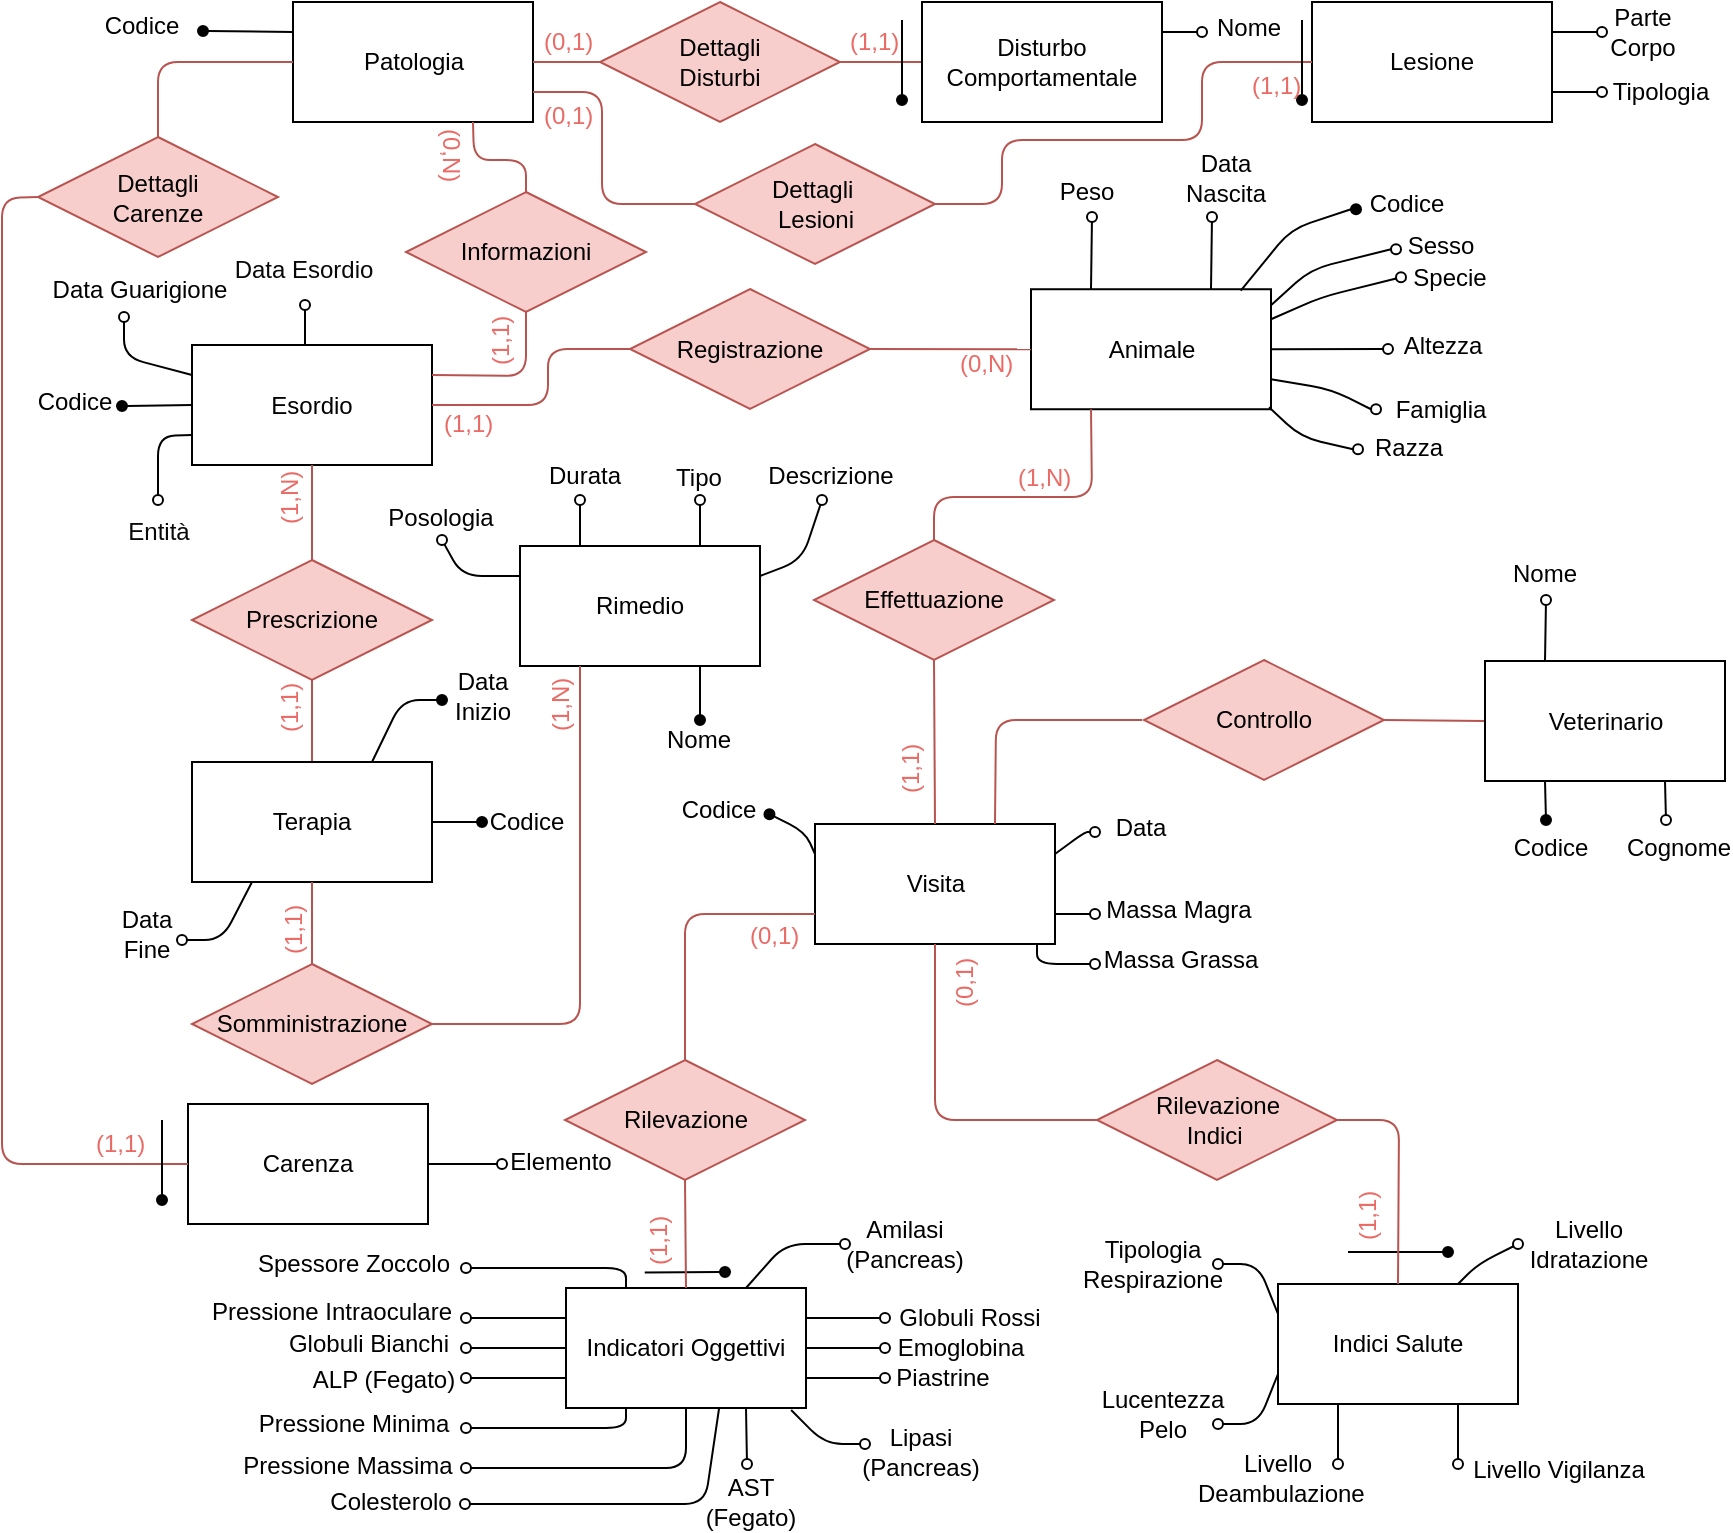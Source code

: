 <mxfile version="12.1.0" type="device" pages="1"><diagram id="1yedviaTxYFPliro6N71" name="Page-1"><mxGraphModel dx="404" dy="-284" grid="1" gridSize="10" guides="1" tooltips="1" connect="1" arrows="1" fold="1" page="1" pageScale="1" pageWidth="1169" pageHeight="827" math="0" shadow="0"><root><mxCell id="0"/><mxCell id="1" parent="0"/><mxCell id="bDhXZCpzDDN5u8xOp0xU-2" value="&lt;font style=&quot;font-size: 12px&quot;&gt;Sesso&lt;/font&gt;" style="text;html=1;strokeColor=none;fillColor=none;align=center;verticalAlign=middle;whiteSpace=wrap;rounded=0;" parent="1" vertex="1"><mxGeometry x="877" y="952.621" width="45" height="20" as="geometry"/></mxCell><mxCell id="bDhXZCpzDDN5u8xOp0xU-3" value="&lt;font style=&quot;font-size: 12px&quot;&gt;Peso&lt;/font&gt;" style="text;html=1;strokeColor=none;fillColor=none;align=center;verticalAlign=middle;whiteSpace=wrap;rounded=0;" parent="1" vertex="1"><mxGeometry x="700" y="926.121" width="45" height="20" as="geometry"/></mxCell><mxCell id="bDhXZCpzDDN5u8xOp0xU-4" value="Animale&lt;br&gt;" style="rounded=0;whiteSpace=wrap;html=1;" parent="1" vertex="1"><mxGeometry x="694.5" y="984.621" width="120" height="60" as="geometry"/></mxCell><mxCell id="bDhXZCpzDDN5u8xOp0xU-68" value="Indici Salute" style="rounded=0;whiteSpace=wrap;html=1;" parent="1" vertex="1"><mxGeometry x="818" y="1482" width="120" height="60" as="geometry"/></mxCell><mxCell id="bDhXZCpzDDN5u8xOp0xU-72" value="Visita" style="rounded=0;whiteSpace=wrap;html=1;" parent="1" vertex="1"><mxGeometry x="586.5" y="1252" width="120" height="60" as="geometry"/></mxCell><mxCell id="bDhXZCpzDDN5u8xOp0xU-179" value="" style="endArrow=none;html=1;exitX=0.874;exitY=0.011;exitDx=0;exitDy=0;exitPerimeter=0;" parent="1" source="bDhXZCpzDDN5u8xOp0xU-4" edge="1"><mxGeometry width="50" height="50" relative="1" as="geometry"><mxPoint x="794.5" y="984.621" as="sourcePoint"/><mxPoint x="854.5" y="944.621" as="targetPoint"/><Array as="points"><mxPoint x="824.5" y="954.621"/></Array></mxGeometry></mxCell><mxCell id="bDhXZCpzDDN5u8xOp0xU-180" value="" style="ellipse;whiteSpace=wrap;html=1;aspect=fixed;fillColor=#000000;" parent="1" vertex="1"><mxGeometry x="854.5" y="942.121" width="5" height="5" as="geometry"/></mxCell><mxCell id="bDhXZCpzDDN5u8xOp0xU-181" value="&lt;font style=&quot;font-size: 12px&quot;&gt;Codice&lt;/font&gt;" style="text;html=1;strokeColor=none;fillColor=none;align=center;verticalAlign=middle;whiteSpace=wrap;rounded=0;" parent="1" vertex="1"><mxGeometry x="859.5" y="932.121" width="45" height="20" as="geometry"/></mxCell><mxCell id="bDhXZCpzDDN5u8xOp0xU-182" value="" style="endArrow=none;html=1;exitX=1;exitY=0.133;exitDx=0;exitDy=0;exitPerimeter=0;" parent="1" source="bDhXZCpzDDN5u8xOp0xU-4" edge="1"><mxGeometry width="50" height="50" relative="1" as="geometry"><mxPoint x="814.5" y="1004.621" as="sourcePoint"/><mxPoint x="874.5" y="964.621" as="targetPoint"/><Array as="points"><mxPoint x="834.5" y="974.621"/></Array></mxGeometry></mxCell><mxCell id="bDhXZCpzDDN5u8xOp0xU-183" value="" style="ellipse;whiteSpace=wrap;html=1;aspect=fixed;" parent="1" vertex="1"><mxGeometry x="874.5" y="962.121" width="5" height="5" as="geometry"/></mxCell><mxCell id="bDhXZCpzDDN5u8xOp0xU-184" value="" style="endArrow=none;html=1;exitX=1;exitY=0.75;exitDx=0;exitDy=0;" parent="1" source="bDhXZCpzDDN5u8xOp0xU-4" edge="1"><mxGeometry width="50" height="50" relative="1" as="geometry"><mxPoint x="814.5" y="1074.621" as="sourcePoint"/><mxPoint x="864.5" y="1044.621" as="targetPoint"/><Array as="points"><mxPoint x="844.5" y="1034.621"/></Array></mxGeometry></mxCell><mxCell id="bDhXZCpzDDN5u8xOp0xU-185" value="" style="ellipse;whiteSpace=wrap;html=1;aspect=fixed;" parent="1" vertex="1"><mxGeometry x="864.5" y="1042.121" width="5" height="5" as="geometry"/></mxCell><mxCell id="bDhXZCpzDDN5u8xOp0xU-186" value="&lt;font style=&quot;font-size: 12px&quot;&gt;Famiglia&lt;/font&gt;" style="text;html=1;strokeColor=none;fillColor=none;align=center;verticalAlign=middle;whiteSpace=wrap;rounded=0;" parent="1" vertex="1"><mxGeometry x="877" y="1034.621" width="45" height="20" as="geometry"/></mxCell><mxCell id="bDhXZCpzDDN5u8xOp0xU-187" value="" style="endArrow=none;html=1;exitX=0;exitY=0.5;exitDx=0;exitDy=0;" parent="1" source="bDhXZCpzDDN5u8xOp0xU-836" edge="1"><mxGeometry width="50" height="50" relative="1" as="geometry"><mxPoint x="858.0" y="1064.621" as="sourcePoint"/><mxPoint x="813.5" y="1043.621" as="targetPoint"/><Array as="points"><mxPoint x="829.5" y="1058.621"/></Array></mxGeometry></mxCell><mxCell id="bDhXZCpzDDN5u8xOp0xU-188" value="&lt;font style=&quot;font-size: 12px&quot;&gt;Razza&lt;/font&gt;" style="text;html=1;strokeColor=none;fillColor=none;align=center;verticalAlign=middle;whiteSpace=wrap;rounded=0;" parent="1" vertex="1"><mxGeometry x="860.5" y="1054.121" width="45" height="20" as="geometry"/></mxCell><mxCell id="bDhXZCpzDDN5u8xOp0xU-189" value="" style="endArrow=none;html=1;entryX=0.75;entryY=0;entryDx=0;entryDy=0;" parent="1" source="bDhXZCpzDDN5u8xOp0xU-1039" target="bDhXZCpzDDN5u8xOp0xU-4" edge="1"><mxGeometry width="50" height="50" relative="1" as="geometry"><mxPoint x="785" y="948.5" as="sourcePoint"/><mxPoint x="734.5" y="1044.621" as="targetPoint"/><Array as="points"/></mxGeometry></mxCell><mxCell id="bDhXZCpzDDN5u8xOp0xU-191" value="&lt;font style=&quot;font-size: 12px&quot;&gt;Data &lt;br&gt;Nascita&lt;/font&gt;" style="text;html=1;strokeColor=none;fillColor=none;align=center;verticalAlign=middle;whiteSpace=wrap;rounded=0;" parent="1" vertex="1"><mxGeometry x="753" y="918.621" width="78" height="20" as="geometry"/></mxCell><mxCell id="bDhXZCpzDDN5u8xOp0xU-194" value="&lt;font style=&quot;font-size: 12px&quot;&gt;Altezza&lt;/font&gt;" style="text;html=1;strokeColor=none;fillColor=none;align=center;verticalAlign=middle;whiteSpace=wrap;rounded=0;" parent="1" vertex="1"><mxGeometry x="878" y="1002.621" width="45" height="20" as="geometry"/></mxCell><mxCell id="bDhXZCpzDDN5u8xOp0xU-395" value="" style="endArrow=none;html=1;entryX=0.75;entryY=1;entryDx=0;entryDy=0;" parent="1" source="bDhXZCpzDDN5u8xOp0xU-396" target="bDhXZCpzDDN5u8xOp0xU-68" edge="1"><mxGeometry width="50" height="50" relative="1" as="geometry"><mxPoint x="908" y="1572" as="sourcePoint"/><mxPoint x="938" y="1562" as="targetPoint"/></mxGeometry></mxCell><mxCell id="bDhXZCpzDDN5u8xOp0xU-396" value="" style="ellipse;whiteSpace=wrap;html=1;aspect=fixed;fillColor=#ffffff;" parent="1" vertex="1"><mxGeometry x="905.5" y="1569.5" width="5" height="5" as="geometry"/></mxCell><mxCell id="bDhXZCpzDDN5u8xOp0xU-397" value="&lt;font style=&quot;font-size: 12px&quot;&gt;Livello Vigilanza&lt;/font&gt;" style="text;html=1;strokeColor=none;fillColor=none;align=center;verticalAlign=middle;whiteSpace=wrap;rounded=0;" parent="1" vertex="1"><mxGeometry x="912" y="1564.5" width="93" height="20" as="geometry"/></mxCell><mxCell id="bDhXZCpzDDN5u8xOp0xU-398" value="" style="endArrow=none;html=1;entryX=0.25;entryY=1;entryDx=0;entryDy=0;" parent="1" source="bDhXZCpzDDN5u8xOp0xU-399" target="bDhXZCpzDDN5u8xOp0xU-68" edge="1"><mxGeometry width="50" height="50" relative="1" as="geometry"><mxPoint x="848" y="1572" as="sourcePoint"/><mxPoint x="878" y="1542" as="targetPoint"/></mxGeometry></mxCell><mxCell id="bDhXZCpzDDN5u8xOp0xU-399" value="" style="ellipse;whiteSpace=wrap;html=1;aspect=fixed;fillColor=#ffffff;" parent="1" vertex="1"><mxGeometry x="845.5" y="1569.5" width="5" height="5" as="geometry"/></mxCell><mxCell id="bDhXZCpzDDN5u8xOp0xU-400" value="&lt;font style=&quot;font-size: 12px&quot;&gt;Livello&lt;br&gt;&amp;nbsp;Deambulazione&lt;/font&gt;" style="text;html=1;strokeColor=none;fillColor=none;align=center;verticalAlign=middle;whiteSpace=wrap;rounded=0;" parent="1" vertex="1"><mxGeometry x="753" y="1568.5" width="130" height="20" as="geometry"/></mxCell><mxCell id="bDhXZCpzDDN5u8xOp0xU-401" value="" style="endArrow=none;html=1;entryX=0;entryY=0.75;entryDx=0;entryDy=0;" parent="1" source="bDhXZCpzDDN5u8xOp0xU-403" target="bDhXZCpzDDN5u8xOp0xU-68" edge="1"><mxGeometry width="50" height="50" relative="1" as="geometry"><mxPoint x="788" y="1552" as="sourcePoint"/><mxPoint x="798" y="1542" as="targetPoint"/><Array as="points"><mxPoint x="808" y="1552"/></Array></mxGeometry></mxCell><mxCell id="bDhXZCpzDDN5u8xOp0xU-402" value="&lt;font style=&quot;font-size: 12px&quot;&gt;Lucentezza Pelo&lt;/font&gt;" style="text;html=1;strokeColor=none;fillColor=none;align=center;verticalAlign=middle;whiteSpace=wrap;rounded=0;" parent="1" vertex="1"><mxGeometry x="738" y="1537" width="45" height="20" as="geometry"/></mxCell><mxCell id="bDhXZCpzDDN5u8xOp0xU-403" value="" style="ellipse;whiteSpace=wrap;html=1;aspect=fixed;fillColor=#ffffff;" parent="1" vertex="1"><mxGeometry x="785.5" y="1549.5" width="5" height="5" as="geometry"/></mxCell><mxCell id="bDhXZCpzDDN5u8xOp0xU-404" value="" style="endArrow=none;html=1;exitX=0;exitY=0.25;exitDx=0;exitDy=0;" parent="1" source="bDhXZCpzDDN5u8xOp0xU-68" target="bDhXZCpzDDN5u8xOp0xU-405" edge="1"><mxGeometry width="50" height="50" relative="1" as="geometry"><mxPoint x="828" y="1492" as="sourcePoint"/><mxPoint x="788" y="1472" as="targetPoint"/><Array as="points"><mxPoint x="808" y="1472"/></Array></mxGeometry></mxCell><mxCell id="bDhXZCpzDDN5u8xOp0xU-405" value="" style="ellipse;whiteSpace=wrap;html=1;aspect=fixed;fillColor=#ffffff;" parent="1" vertex="1"><mxGeometry x="785.5" y="1469.5" width="5" height="5" as="geometry"/></mxCell><mxCell id="bDhXZCpzDDN5u8xOp0xU-406" value="&lt;font style=&quot;font-size: 12px&quot;&gt;Tipologia Respirazione&lt;/font&gt;" style="text;html=1;strokeColor=none;fillColor=none;align=center;verticalAlign=middle;whiteSpace=wrap;rounded=0;" parent="1" vertex="1"><mxGeometry x="733" y="1462" width="45" height="20" as="geometry"/></mxCell><mxCell id="bDhXZCpzDDN5u8xOp0xU-407" value="" style="endArrow=none;html=1;exitX=0.75;exitY=0;exitDx=0;exitDy=0;" parent="1" source="bDhXZCpzDDN5u8xOp0xU-68" target="bDhXZCpzDDN5u8xOp0xU-408" edge="1"><mxGeometry width="50" height="50" relative="1" as="geometry"><mxPoint x="908" y="1482" as="sourcePoint"/><mxPoint x="938" y="1462" as="targetPoint"/><Array as="points"><mxPoint x="918" y="1472"/></Array></mxGeometry></mxCell><mxCell id="bDhXZCpzDDN5u8xOp0xU-408" value="" style="ellipse;whiteSpace=wrap;html=1;aspect=fixed;fillColor=#ffffff;" parent="1" vertex="1"><mxGeometry x="935.5" y="1459.5" width="5" height="5" as="geometry"/></mxCell><mxCell id="bDhXZCpzDDN5u8xOp0xU-409" value="&lt;font style=&quot;font-size: 12px&quot;&gt;Livello Idratazione&lt;/font&gt;" style="text;html=1;strokeColor=none;fillColor=none;align=center;verticalAlign=middle;whiteSpace=wrap;rounded=0;" parent="1" vertex="1"><mxGeometry x="950.5" y="1452" width="45" height="20" as="geometry"/></mxCell><mxCell id="bDhXZCpzDDN5u8xOp0xU-617" value="" style="endArrow=none;html=1;exitX=1;exitY=0.75;exitDx=0;exitDy=0;" parent="1" source="bDhXZCpzDDN5u8xOp0xU-72" target="bDhXZCpzDDN5u8xOp0xU-619" edge="1"><mxGeometry width="50" height="50" relative="1" as="geometry"><mxPoint x="706.5" y="1342" as="sourcePoint"/><mxPoint x="726.5" y="1297" as="targetPoint"/></mxGeometry></mxCell><mxCell id="bDhXZCpzDDN5u8xOp0xU-618" value="" style="endArrow=none;html=1;" parent="1" target="bDhXZCpzDDN5u8xOp0xU-620" edge="1"><mxGeometry width="50" height="50" relative="1" as="geometry"><mxPoint x="697.5" y="1312" as="sourcePoint"/><mxPoint x="726.5" y="1322" as="targetPoint"/><Array as="points"><mxPoint x="697.5" y="1322"/></Array></mxGeometry></mxCell><mxCell id="bDhXZCpzDDN5u8xOp0xU-619" value="" style="ellipse;whiteSpace=wrap;html=1;aspect=fixed;fillColor=none;" parent="1" vertex="1"><mxGeometry x="724" y="1294.5" width="5" height="5" as="geometry"/></mxCell><mxCell id="bDhXZCpzDDN5u8xOp0xU-620" value="" style="ellipse;whiteSpace=wrap;html=1;aspect=fixed;fillColor=none;" parent="1" vertex="1"><mxGeometry x="724" y="1319.5" width="5" height="5" as="geometry"/></mxCell><mxCell id="bDhXZCpzDDN5u8xOp0xU-621" value="Massa Magra" style="text;html=1;strokeColor=none;fillColor=none;align=center;verticalAlign=middle;whiteSpace=wrap;rounded=0;" parent="1" vertex="1"><mxGeometry x="729.5" y="1284.5" width="77" height="20" as="geometry"/></mxCell><mxCell id="bDhXZCpzDDN5u8xOp0xU-622" value="Massa Grassa" style="text;html=1;strokeColor=none;fillColor=none;align=center;verticalAlign=middle;whiteSpace=wrap;rounded=0;" parent="1" vertex="1"><mxGeometry x="726" y="1309.5" width="87" height="20" as="geometry"/></mxCell><mxCell id="bDhXZCpzDDN5u8xOp0xU-738" value="(1,1)" style="text;html=1;resizable=0;points=[];autosize=1;align=left;verticalAlign=top;spacingTop=-4;fontColor=#EA6B66;rotation=-90;" parent="1" vertex="1"><mxGeometry x="843" y="1432" width="40" height="20" as="geometry"/></mxCell><mxCell id="bDhXZCpzDDN5u8xOp0xU-794" value="Rilevazione" style="rhombus;whiteSpace=wrap;html=1;strokeColor=#b85450;fillColor=#f8cecc;" parent="1" vertex="1"><mxGeometry x="461.5" y="1370" width="120" height="60" as="geometry"/></mxCell><mxCell id="bDhXZCpzDDN5u8xOp0xU-795" value="" style="endArrow=none;html=1;entryX=0;entryY=0.75;entryDx=0;entryDy=0;fillColor=#f8cecc;strokeColor=#b85450;exitX=0.5;exitY=0;exitDx=0;exitDy=0;" parent="1" source="bDhXZCpzDDN5u8xOp0xU-794" target="bDhXZCpzDDN5u8xOp0xU-72" edge="1"><mxGeometry width="50" height="50" relative="1" as="geometry"><mxPoint x="521.5" y="1366" as="sourcePoint"/><mxPoint x="521.5" y="1306" as="targetPoint"/><Array as="points"><mxPoint x="521.5" y="1297"/></Array></mxGeometry></mxCell><mxCell id="bDhXZCpzDDN5u8xOp0xU-797" value="(0,1)" style="text;html=1;resizable=0;points=[];autosize=1;align=left;verticalAlign=top;spacingTop=-4;fontColor=#EA6B66;" parent="1" vertex="1"><mxGeometry x="551.5" y="1298" width="40" height="20" as="geometry"/></mxCell><mxCell id="bDhXZCpzDDN5u8xOp0xU-836" value="" style="ellipse;whiteSpace=wrap;html=1;aspect=fixed;" parent="1" vertex="1"><mxGeometry x="855.5" y="1062.121" width="5" height="5" as="geometry"/></mxCell><mxCell id="bDhXZCpzDDN5u8xOp0xU-859" value="Rilevazione&lt;br&gt;Indici&amp;nbsp;" style="rhombus;whiteSpace=wrap;html=1;fillColor=#f8cecc;strokeColor=#b85450;" parent="1" vertex="1"><mxGeometry x="727.5" y="1370" width="120" height="60" as="geometry"/></mxCell><mxCell id="bDhXZCpzDDN5u8xOp0xU-885" value="" style="endArrow=none;html=1;fontColor=#FFE599;" parent="1" edge="1"><mxGeometry width="50" height="50" relative="1" as="geometry"><mxPoint x="702.268" y="1245.232" as="sourcePoint"/><mxPoint x="701.5" y="1246" as="targetPoint"/></mxGeometry></mxCell><mxCell id="bDhXZCpzDDN5u8xOp0xU-899" value="(0,1)" style="text;html=1;resizable=0;points=[];autosize=1;align=left;verticalAlign=top;spacingTop=-4;fontColor=#EA6B66;rotation=-90;" parent="1" vertex="1"><mxGeometry x="641.5" y="1316" width="40" height="20" as="geometry"/></mxCell><mxCell id="bDhXZCpzDDN5u8xOp0xU-910" value="" style="endArrow=none;html=1;exitX=1;exitY=0.25;exitDx=0;exitDy=0;" parent="1" source="bDhXZCpzDDN5u8xOp0xU-72" target="SxxOmaJQPLqDhEV3gejz-3" edge="1"><mxGeometry width="50" height="50" relative="1" as="geometry"><mxPoint x="741.5" y="1386" as="sourcePoint"/><mxPoint x="726.5" y="1256" as="targetPoint"/><Array as="points"><mxPoint x="721.5" y="1256"/></Array></mxGeometry></mxCell><mxCell id="bDhXZCpzDDN5u8xOp0xU-911" value="&lt;font style=&quot;font-size: 12px&quot;&gt;Data&lt;/font&gt;" style="text;html=1;strokeColor=none;fillColor=none;align=center;verticalAlign=middle;whiteSpace=wrap;rounded=0;" parent="1" vertex="1"><mxGeometry x="727" y="1243.5" width="45" height="20" as="geometry"/></mxCell><mxCell id="bDhXZCpzDDN5u8xOp0xU-934" value="" style="endArrow=none;html=1;" parent="1" target="bDhXZCpzDDN5u8xOp0xU-935" edge="1"><mxGeometry width="50" height="50" relative="1" as="geometry"><mxPoint x="853" y="1466" as="sourcePoint"/><mxPoint x="903" y="1466" as="targetPoint"/><Array as="points"><mxPoint x="881.5" y="1466"/></Array></mxGeometry></mxCell><mxCell id="bDhXZCpzDDN5u8xOp0xU-935" value="" style="ellipse;whiteSpace=wrap;html=1;aspect=fixed;fillColor=#000000;" parent="1" vertex="1"><mxGeometry x="900.5" y="1463.5" width="5" height="5" as="geometry"/></mxCell><mxCell id="bDhXZCpzDDN5u8xOp0xU-939" value="" style="endArrow=none;html=1;entryX=0;entryY=0.25;entryDx=0;entryDy=0;" parent="1" source="SxxOmaJQPLqDhEV3gejz-1" target="bDhXZCpzDDN5u8xOp0xU-72" edge="1"><mxGeometry width="50" height="50" relative="1" as="geometry"><mxPoint x="563.736" y="1247.118" as="sourcePoint"/><mxPoint x="561.5" y="1216" as="targetPoint"/><Array as="points"><mxPoint x="581.5" y="1256"/></Array></mxGeometry></mxCell><mxCell id="bDhXZCpzDDN5u8xOp0xU-948" value="(1,1)" style="text;html=1;resizable=0;points=[];autosize=1;align=left;verticalAlign=top;spacingTop=-4;fontColor=#EA6B66;rotation=-90;" parent="1" vertex="1"><mxGeometry x="614" y="1208.5" width="40" height="20" as="geometry"/></mxCell><mxCell id="bDhXZCpzDDN5u8xOp0xU-952" value="Patologia" style="rounded=0;whiteSpace=wrap;html=1;" parent="1" vertex="1"><mxGeometry x="325.5" y="841" width="120" height="60" as="geometry"/></mxCell><mxCell id="bDhXZCpzDDN5u8xOp0xU-953" value="" style="endArrow=none;html=1;entryX=0;entryY=0.25;entryDx=0;entryDy=0;" parent="1" source="bDhXZCpzDDN5u8xOp0xU-959" target="bDhXZCpzDDN5u8xOp0xU-952" edge="1"><mxGeometry width="50" height="50" relative="1" as="geometry"><mxPoint x="281.5" y="834" as="sourcePoint"/><mxPoint x="329" y="789" as="targetPoint"/></mxGeometry></mxCell><mxCell id="bDhXZCpzDDN5u8xOp0xU-954" value="Codice" style="text;html=1;strokeColor=none;fillColor=none;align=center;verticalAlign=middle;whiteSpace=wrap;rounded=0;" parent="1" vertex="1"><mxGeometry x="230" y="843" width="40" height="20" as="geometry"/></mxCell><mxCell id="bDhXZCpzDDN5u8xOp0xU-956" value="(1,1)" style="text;html=1;resizable=0;points=[];autosize=1;align=left;verticalAlign=top;spacingTop=-4;fontColor=#EA6B66;rotation=-90;" parent="1" vertex="1"><mxGeometry x="304" y="1178" width="40" height="20" as="geometry"/></mxCell><mxCell id="bDhXZCpzDDN5u8xOp0xU-957" value="Informazioni" style="rhombus;whiteSpace=wrap;html=1;fillColor=#f8cecc;strokeColor=#b85450;" parent="1" vertex="1"><mxGeometry x="382" y="936" width="120" height="60" as="geometry"/></mxCell><mxCell id="bDhXZCpzDDN5u8xOp0xU-959" value="" style="ellipse;whiteSpace=wrap;html=1;aspect=fixed;fillColor=#000000;" parent="1" vertex="1"><mxGeometry x="278" y="853" width="5" height="5" as="geometry"/></mxCell><mxCell id="bDhXZCpzDDN5u8xOp0xU-962" value="(1,N)" style="text;html=1;resizable=0;points=[];autosize=1;align=left;verticalAlign=top;spacingTop=-4;fontColor=#EA6B66;rotation=-90;" parent="1" vertex="1"><mxGeometry x="304" y="1074" width="40" height="20" as="geometry"/></mxCell><mxCell id="bDhXZCpzDDN5u8xOp0xU-963" value="Esordio" style="rounded=0;whiteSpace=wrap;html=1;" parent="1" vertex="1"><mxGeometry x="275" y="1012.5" width="120" height="60" as="geometry"/></mxCell><mxCell id="bDhXZCpzDDN5u8xOp0xU-964" value="Data Esordio" style="text;html=1;strokeColor=none;fillColor=none;align=center;verticalAlign=middle;whiteSpace=wrap;rounded=0;fontColor=#080808;" parent="1" vertex="1"><mxGeometry x="290.5" y="965" width="80" height="20" as="geometry"/></mxCell><mxCell id="bDhXZCpzDDN5u8xOp0xU-965" value="" style="endArrow=none;html=1;entryX=0;entryY=0.25;entryDx=0;entryDy=0;" parent="1" source="bDhXZCpzDDN5u8xOp0xU-1055" target="bDhXZCpzDDN5u8xOp0xU-963" edge="1"><mxGeometry width="50" height="50" relative="1" as="geometry"><mxPoint x="241" y="998.5" as="sourcePoint"/><mxPoint x="160" y="1046.5" as="targetPoint"/><Array as="points"><mxPoint x="241" y="1018.5"/></Array></mxGeometry></mxCell><mxCell id="bDhXZCpzDDN5u8xOp0xU-966" value="&lt;font style=&quot;font-size: 12px&quot;&gt;Data Guarigione&lt;/font&gt;" style="text;html=1;strokeColor=none;fillColor=none;align=center;verticalAlign=middle;whiteSpace=wrap;rounded=0;" parent="1" vertex="1"><mxGeometry x="203" y="974.5" width="92" height="20" as="geometry"/></mxCell><mxCell id="bDhXZCpzDDN5u8xOp0xU-967" value="" style="endArrow=none;html=1;entryX=0.471;entryY=-0.008;entryDx=0;entryDy=0;entryPerimeter=0;" parent="1" source="SxxOmaJQPLqDhEV3gejz-4" target="bDhXZCpzDDN5u8xOp0xU-963" edge="1"><mxGeometry width="50" height="50" relative="1" as="geometry"><mxPoint x="331.5" y="992.5" as="sourcePoint"/><mxPoint x="391.5" y="970" as="targetPoint"/></mxGeometry></mxCell><mxCell id="bDhXZCpzDDN5u8xOp0xU-969" value="" style="endArrow=none;html=1;entryX=0.5;entryY=1;entryDx=0;entryDy=0;fillColor=#f8cecc;strokeColor=#b85450;exitX=0.5;exitY=0;exitDx=0;exitDy=0;" parent="1" source="KH1wdp7bZ1FrtSuM81me-9" target="bDhXZCpzDDN5u8xOp0xU-963" edge="1"><mxGeometry width="50" height="50" relative="1" as="geometry"><mxPoint x="335" y="1120" as="sourcePoint"/><mxPoint x="238" y="1030" as="targetPoint"/></mxGeometry></mxCell><mxCell id="bDhXZCpzDDN5u8xOp0xU-972" value="" style="endArrow=none;html=1;entryX=0.5;entryY=1;entryDx=0;entryDy=0;exitX=0;exitY=0.5;exitDx=0;exitDy=0;fillColor=#f8cecc;strokeColor=#b85450;" parent="1" source="bDhXZCpzDDN5u8xOp0xU-859" target="bDhXZCpzDDN5u8xOp0xU-72" edge="1"><mxGeometry width="50" height="50" relative="1" as="geometry"><mxPoint x="631.5" y="1446" as="sourcePoint"/><mxPoint x="681.5" y="1396" as="targetPoint"/><Array as="points"><mxPoint x="646.5" y="1400"/></Array></mxGeometry></mxCell><mxCell id="bDhXZCpzDDN5u8xOp0xU-973" value="" style="endArrow=none;html=1;entryX=1;entryY=0.5;entryDx=0;entryDy=0;exitX=0.5;exitY=0;exitDx=0;exitDy=0;fillColor=#f8cecc;strokeColor=#b85450;" parent="1" source="bDhXZCpzDDN5u8xOp0xU-68" target="bDhXZCpzDDN5u8xOp0xU-859" edge="1"><mxGeometry width="50" height="50" relative="1" as="geometry"><mxPoint x="641.5" y="1556" as="sourcePoint"/><mxPoint x="691.5" y="1506" as="targetPoint"/><Array as="points"><mxPoint x="878.5" y="1400"/></Array></mxGeometry></mxCell><mxCell id="bDhXZCpzDDN5u8xOp0xU-977" value="(1,1)" style="text;html=1;resizable=0;points=[];autosize=1;align=left;verticalAlign=top;spacingTop=-4;fontColor=#EA6B66;rotation=0;" parent="1" vertex="1"><mxGeometry x="399" y="1042" width="40" height="20" as="geometry"/></mxCell><mxCell id="bDhXZCpzDDN5u8xOp0xU-999" value="Entità" style="text;html=1;strokeColor=none;fillColor=none;align=center;verticalAlign=middle;whiteSpace=wrap;rounded=0;fontColor=#080808;" parent="1" vertex="1"><mxGeometry x="233.5" y="1096" width="49" height="20" as="geometry"/></mxCell><mxCell id="bDhXZCpzDDN5u8xOp0xU-1000" value="" style="endArrow=none;html=1;entryX=0;entryY=0.75;entryDx=0;entryDy=0;" parent="1" source="bDhXZCpzDDN5u8xOp0xU-1001" target="bDhXZCpzDDN5u8xOp0xU-963" edge="1"><mxGeometry width="50" height="50" relative="1" as="geometry"><mxPoint x="258" y="1090" as="sourcePoint"/><mxPoint x="341" y="1105.5" as="targetPoint"/><Array as="points"><mxPoint x="258" y="1058"/></Array></mxGeometry></mxCell><mxCell id="bDhXZCpzDDN5u8xOp0xU-1001" value="" style="ellipse;whiteSpace=wrap;html=1;aspect=fixed;" parent="1" vertex="1"><mxGeometry x="255.5" y="1087.5" width="5" height="5" as="geometry"/></mxCell><mxCell id="bDhXZCpzDDN5u8xOp0xU-1030" value="" style="endArrow=none;html=1;exitX=1;exitY=0.25;exitDx=0;exitDy=0;" parent="1" source="bDhXZCpzDDN5u8xOp0xU-4" target="bDhXZCpzDDN5u8xOp0xU-1031" edge="1"><mxGeometry width="50" height="50" relative="1" as="geometry"><mxPoint x="929.5" y="998.621" as="sourcePoint"/><mxPoint x="879.5" y="978.621" as="targetPoint"/><Array as="points"><mxPoint x="839.5" y="988.621"/></Array></mxGeometry></mxCell><mxCell id="bDhXZCpzDDN5u8xOp0xU-1031" value="" style="ellipse;whiteSpace=wrap;html=1;aspect=fixed;" parent="1" vertex="1"><mxGeometry x="877" y="976.121" width="5" height="5" as="geometry"/></mxCell><mxCell id="bDhXZCpzDDN5u8xOp0xU-1032" value="Specie" style="text;html=1;strokeColor=none;fillColor=none;align=center;verticalAlign=middle;whiteSpace=wrap;rounded=0;" parent="1" vertex="1"><mxGeometry x="883.5" y="968.621" width="40" height="20" as="geometry"/></mxCell><mxCell id="bDhXZCpzDDN5u8xOp0xU-1039" value="" style="ellipse;whiteSpace=wrap;html=1;aspect=fixed;" parent="1" vertex="1"><mxGeometry x="782.5" y="946" width="5" height="5" as="geometry"/></mxCell><mxCell id="bDhXZCpzDDN5u8xOp0xU-1040" value="" style="endArrow=none;html=1;exitX=0.25;exitY=0;exitDx=0;exitDy=0;" parent="1" source="bDhXZCpzDDN5u8xOp0xU-4" target="bDhXZCpzDDN5u8xOp0xU-1043" edge="1"><mxGeometry width="50" height="50" relative="1" as="geometry"><mxPoint x="713" y="968.5" as="sourcePoint"/><mxPoint x="725" y="948.5" as="targetPoint"/></mxGeometry></mxCell><mxCell id="bDhXZCpzDDN5u8xOp0xU-1041" value="" style="endArrow=none;html=1;exitX=1;exitY=0.5;exitDx=0;exitDy=0;" parent="1" source="bDhXZCpzDDN5u8xOp0xU-4" target="bDhXZCpzDDN5u8xOp0xU-1042" edge="1"><mxGeometry width="50" height="50" relative="1" as="geometry"><mxPoint x="903" y="1038.5" as="sourcePoint"/><mxPoint x="873" y="1014.5" as="targetPoint"/></mxGeometry></mxCell><mxCell id="bDhXZCpzDDN5u8xOp0xU-1042" value="" style="ellipse;whiteSpace=wrap;html=1;aspect=fixed;" parent="1" vertex="1"><mxGeometry x="870.5" y="1012" width="5" height="5" as="geometry"/></mxCell><mxCell id="bDhXZCpzDDN5u8xOp0xU-1043" value="" style="ellipse;whiteSpace=wrap;html=1;aspect=fixed;" parent="1" vertex="1"><mxGeometry x="722.5" y="946" width="5" height="5" as="geometry"/></mxCell><mxCell id="bDhXZCpzDDN5u8xOp0xU-1044" value="Registrazione" style="rhombus;whiteSpace=wrap;html=1;fillColor=#f8cecc;strokeColor=#b85450;" parent="1" vertex="1"><mxGeometry x="494" y="984.5" width="120" height="60" as="geometry"/></mxCell><mxCell id="bDhXZCpzDDN5u8xOp0xU-1045" value="Effettuazione" style="rhombus;whiteSpace=wrap;html=1;fillColor=#f8cecc;strokeColor=#b85450;" parent="1" vertex="1"><mxGeometry x="586" y="1110" width="120" height="60" as="geometry"/></mxCell><mxCell id="bDhXZCpzDDN5u8xOp0xU-1047" value="" style="endArrow=none;html=1;entryX=0.5;entryY=1;entryDx=0;entryDy=0;exitX=0.5;exitY=0;exitDx=0;exitDy=0;fillColor=#f8cecc;strokeColor=#b85450;" parent="1" source="bDhXZCpzDDN5u8xOp0xU-72" target="bDhXZCpzDDN5u8xOp0xU-1045" edge="1"><mxGeometry width="50" height="50" relative="1" as="geometry"><mxPoint x="673" y="1238.5" as="sourcePoint"/><mxPoint x="723" y="1188.5" as="targetPoint"/></mxGeometry></mxCell><mxCell id="bDhXZCpzDDN5u8xOp0xU-1048" value="" style="endArrow=none;html=1;entryX=0.25;entryY=1;entryDx=0;entryDy=0;exitX=0.5;exitY=0;exitDx=0;exitDy=0;fillColor=#f8cecc;strokeColor=#b85450;" parent="1" source="bDhXZCpzDDN5u8xOp0xU-1045" target="bDhXZCpzDDN5u8xOp0xU-4" edge="1"><mxGeometry width="50" height="50" relative="1" as="geometry"><mxPoint x="683" y="1118.5" as="sourcePoint"/><mxPoint x="733" y="1068.5" as="targetPoint"/><Array as="points"><mxPoint x="646" y="1088.5"/><mxPoint x="725" y="1088.5"/></Array></mxGeometry></mxCell><mxCell id="bDhXZCpzDDN5u8xOp0xU-1049" value="" style="endArrow=none;html=1;entryX=0;entryY=0.5;entryDx=0;entryDy=0;exitX=1;exitY=0.5;exitDx=0;exitDy=0;fillColor=#f8cecc;strokeColor=#b85450;" parent="1" source="bDhXZCpzDDN5u8xOp0xU-1044" target="bDhXZCpzDDN5u8xOp0xU-4" edge="1"><mxGeometry width="50" height="50" relative="1" as="geometry"><mxPoint x="593" y="1088.5" as="sourcePoint"/><mxPoint x="643" y="1038.5" as="targetPoint"/></mxGeometry></mxCell><mxCell id="bDhXZCpzDDN5u8xOp0xU-1050" value="" style="endArrow=none;html=1;entryX=0;entryY=0.5;entryDx=0;entryDy=0;exitX=1;exitY=0.5;exitDx=0;exitDy=0;fillColor=#f8cecc;strokeColor=#b85450;" parent="1" source="bDhXZCpzDDN5u8xOp0xU-963" target="bDhXZCpzDDN5u8xOp0xU-1044" edge="1"><mxGeometry width="50" height="50" relative="1" as="geometry"><mxPoint x="433" y="1098.5" as="sourcePoint"/><mxPoint x="483" y="1048.5" as="targetPoint"/><Array as="points"><mxPoint x="453" y="1042.5"/><mxPoint x="453" y="1014.5"/></Array></mxGeometry></mxCell><mxCell id="bDhXZCpzDDN5u8xOp0xU-1052" value="(0,N)" style="text;html=1;resizable=0;points=[];autosize=1;align=left;verticalAlign=top;spacingTop=-4;fontColor=#EA6B66;rotation=0;" parent="1" vertex="1"><mxGeometry x="656.5" y="1012" width="40" height="20" as="geometry"/></mxCell><mxCell id="bDhXZCpzDDN5u8xOp0xU-1053" value="(1,N)" style="text;html=1;resizable=0;points=[];autosize=1;align=left;verticalAlign=top;spacingTop=-4;fontColor=#EA6B66;rotation=0;" parent="1" vertex="1"><mxGeometry x="686" y="1068.5" width="40" height="20" as="geometry"/></mxCell><mxCell id="bDhXZCpzDDN5u8xOp0xU-1055" value="" style="ellipse;whiteSpace=wrap;html=1;aspect=fixed;" parent="1" vertex="1"><mxGeometry x="238.5" y="996" width="5" height="5" as="geometry"/></mxCell><mxCell id="q56oy3yCfLRZmJdeQ8UJ-1" value="" style="endArrow=none;html=1;exitX=0.75;exitY=0;exitDx=0;exitDy=0;fillColor=#f8cecc;strokeColor=#b85450;" parent="1" source="bDhXZCpzDDN5u8xOp0xU-72" edge="1"><mxGeometry width="50" height="50" relative="1" as="geometry"><mxPoint x="810" y="1230" as="sourcePoint"/><mxPoint x="750" y="1200" as="targetPoint"/><Array as="points"><mxPoint x="677" y="1200"/></Array></mxGeometry></mxCell><mxCell id="q56oy3yCfLRZmJdeQ8UJ-2" value="Controllo" style="rhombus;whiteSpace=wrap;html=1;fillColor=#f8cecc;strokeColor=#b85450;" parent="1" vertex="1"><mxGeometry x="751" y="1170" width="120" height="60" as="geometry"/></mxCell><mxCell id="q56oy3yCfLRZmJdeQ8UJ-4" value="" style="endArrow=none;html=1;exitX=1;exitY=0.5;exitDx=0;exitDy=0;entryX=0;entryY=0.5;entryDx=0;entryDy=0;fillColor=#f8cecc;strokeColor=#b85450;" parent="1" source="q56oy3yCfLRZmJdeQ8UJ-2" target="q56oy3yCfLRZmJdeQ8UJ-5" edge="1"><mxGeometry width="50" height="50" relative="1" as="geometry"><mxPoint x="1000" y="1250" as="sourcePoint"/><mxPoint x="920" y="1200" as="targetPoint"/></mxGeometry></mxCell><mxCell id="q56oy3yCfLRZmJdeQ8UJ-5" value="Veterinario" style="rounded=0;whiteSpace=wrap;html=1;" parent="1" vertex="1"><mxGeometry x="921.5" y="1170.5" width="120" height="60" as="geometry"/></mxCell><mxCell id="q56oy3yCfLRZmJdeQ8UJ-6" value="" style="endArrow=none;html=1;entryX=0.25;entryY=1;entryDx=0;entryDy=0;" parent="1" source="q56oy3yCfLRZmJdeQ8UJ-7" target="q56oy3yCfLRZmJdeQ8UJ-5" edge="1"><mxGeometry width="50" height="50" relative="1" as="geometry"><mxPoint x="952" y="1250" as="sourcePoint"/><mxPoint x="1030" y="1280" as="targetPoint"/></mxGeometry></mxCell><mxCell id="q56oy3yCfLRZmJdeQ8UJ-7" value="" style="ellipse;whiteSpace=wrap;html=1;aspect=fixed;fillColor=#000000;" parent="1" vertex="1"><mxGeometry x="949.5" y="1247.5" width="5" height="5" as="geometry"/></mxCell><mxCell id="q56oy3yCfLRZmJdeQ8UJ-8" value="&lt;font style=&quot;font-size: 12px&quot;&gt;Codice&lt;/font&gt;" style="text;html=1;strokeColor=none;fillColor=none;align=center;verticalAlign=middle;whiteSpace=wrap;rounded=0;" parent="1" vertex="1"><mxGeometry x="932" y="1254" width="45" height="20" as="geometry"/></mxCell><mxCell id="q56oy3yCfLRZmJdeQ8UJ-9" value="" style="endArrow=none;html=1;exitX=0.25;exitY=0;exitDx=0;exitDy=0;" parent="1" source="q56oy3yCfLRZmJdeQ8UJ-5" target="q56oy3yCfLRZmJdeQ8UJ-10" edge="1"><mxGeometry width="50" height="50" relative="1" as="geometry"><mxPoint x="1090" y="1160" as="sourcePoint"/><mxPoint x="952" y="1140" as="targetPoint"/></mxGeometry></mxCell><mxCell id="q56oy3yCfLRZmJdeQ8UJ-10" value="" style="ellipse;whiteSpace=wrap;html=1;aspect=fixed;" parent="1" vertex="1"><mxGeometry x="949.5" y="1137.5" width="5" height="5" as="geometry"/></mxCell><mxCell id="q56oy3yCfLRZmJdeQ8UJ-11" value="&lt;font style=&quot;font-size: 12px&quot;&gt;Nome&lt;/font&gt;" style="text;html=1;strokeColor=none;fillColor=none;align=center;verticalAlign=middle;whiteSpace=wrap;rounded=0;" parent="1" vertex="1"><mxGeometry x="929" y="1117" width="45" height="20" as="geometry"/></mxCell><mxCell id="q56oy3yCfLRZmJdeQ8UJ-13" value="" style="endArrow=none;html=1;entryX=0.75;entryY=1;entryDx=0;entryDy=0;" parent="1" source="q56oy3yCfLRZmJdeQ8UJ-14" target="q56oy3yCfLRZmJdeQ8UJ-5" edge="1"><mxGeometry width="50" height="50" relative="1" as="geometry"><mxPoint x="1012" y="1250" as="sourcePoint"/><mxPoint x="1090" y="1260" as="targetPoint"/></mxGeometry></mxCell><mxCell id="q56oy3yCfLRZmJdeQ8UJ-14" value="" style="ellipse;whiteSpace=wrap;html=1;aspect=fixed;" parent="1" vertex="1"><mxGeometry x="1009.5" y="1247.5" width="5" height="5" as="geometry"/></mxCell><mxCell id="q56oy3yCfLRZmJdeQ8UJ-15" value="&lt;font style=&quot;font-size: 12px&quot;&gt;Cognome&lt;/font&gt;" style="text;html=1;strokeColor=none;fillColor=none;align=center;verticalAlign=middle;whiteSpace=wrap;rounded=0;" parent="1" vertex="1"><mxGeometry x="996" y="1254" width="45" height="20" as="geometry"/></mxCell><mxCell id="KH1wdp7bZ1FrtSuM81me-1" value="" style="endArrow=none;html=1;exitX=1;exitY=0.25;exitDx=0;exitDy=0;entryX=0.5;entryY=1;entryDx=0;entryDy=0;fillColor=#f8cecc;strokeColor=#b85450;" parent="1" source="bDhXZCpzDDN5u8xOp0xU-963" target="bDhXZCpzDDN5u8xOp0xU-957" edge="1"><mxGeometry width="50" height="50" relative="1" as="geometry"><mxPoint x="420" y="990" as="sourcePoint"/><mxPoint x="420" y="970" as="targetPoint"/><Array as="points"><mxPoint x="442" y="1028"/></Array></mxGeometry></mxCell><mxCell id="KH1wdp7bZ1FrtSuM81me-4" value="(1,1)" style="text;html=1;resizable=0;points=[];autosize=1;align=left;verticalAlign=top;spacingTop=-4;fontColor=#EA6B66;rotation=-90;" parent="1" vertex="1"><mxGeometry x="409" y="994.5" width="40" height="20" as="geometry"/></mxCell><mxCell id="KH1wdp7bZ1FrtSuM81me-5" value="" style="endArrow=none;html=1;exitX=0.5;exitY=0;exitDx=0;exitDy=0;entryX=0.75;entryY=1;entryDx=0;entryDy=0;fillColor=#f8cecc;strokeColor=#b85450;" parent="1" source="bDhXZCpzDDN5u8xOp0xU-957" target="bDhXZCpzDDN5u8xOp0xU-952" edge="1"><mxGeometry width="50" height="50" relative="1" as="geometry"><mxPoint x="243" y="948.5" as="sourcePoint"/><mxPoint x="361" y="919.5" as="targetPoint"/><Array as="points"><mxPoint x="442" y="920"/><mxPoint x="416" y="920"/></Array></mxGeometry></mxCell><mxCell id="KH1wdp7bZ1FrtSuM81me-8" value="(0,N)" style="text;html=1;resizable=0;points=[];autosize=1;align=left;verticalAlign=top;spacingTop=-4;fontColor=#EA6B66;rotation=90;" parent="1" vertex="1"><mxGeometry x="384.5" y="912" width="40" height="20" as="geometry"/></mxCell><mxCell id="KH1wdp7bZ1FrtSuM81me-9" value="Prescrizione" style="rhombus;whiteSpace=wrap;html=1;fillColor=#f8cecc;strokeColor=#b85450;" parent="1" vertex="1"><mxGeometry x="275" y="1120" width="120" height="60" as="geometry"/></mxCell><mxCell id="KH1wdp7bZ1FrtSuM81me-10" value="" style="endArrow=none;html=1;entryX=0.5;entryY=1;entryDx=0;entryDy=0;exitX=0.5;exitY=0;exitDx=0;exitDy=0;fillColor=#f8cecc;strokeColor=#b85450;" parent="1" source="KH1wdp7bZ1FrtSuM81me-11" target="KH1wdp7bZ1FrtSuM81me-9" edge="1"><mxGeometry width="50" height="50" relative="1" as="geometry"><mxPoint x="335" y="1210" as="sourcePoint"/><mxPoint x="290" y="1200" as="targetPoint"/></mxGeometry></mxCell><mxCell id="KH1wdp7bZ1FrtSuM81me-11" value="Terapia" style="rounded=0;whiteSpace=wrap;html=1;" parent="1" vertex="1"><mxGeometry x="275" y="1221" width="120" height="60" as="geometry"/></mxCell><mxCell id="KH1wdp7bZ1FrtSuM81me-12" value="" style="endArrow=none;html=1;entryX=0.5;entryY=1;entryDx=0;entryDy=0;exitX=0.5;exitY=0;exitDx=0;exitDy=0;fillColor=#f8cecc;strokeColor=#b85450;" parent="1" source="KH1wdp7bZ1FrtSuM81me-13" target="KH1wdp7bZ1FrtSuM81me-11" edge="1"><mxGeometry width="50" height="50" relative="1" as="geometry"><mxPoint x="290" y="1350" as="sourcePoint"/><mxPoint x="340" y="1300" as="targetPoint"/></mxGeometry></mxCell><mxCell id="KH1wdp7bZ1FrtSuM81me-13" value="Somministrazione" style="rhombus;whiteSpace=wrap;html=1;fillColor=#f8cecc;strokeColor=#b85450;" parent="1" vertex="1"><mxGeometry x="275" y="1322" width="120" height="60" as="geometry"/></mxCell><mxCell id="KH1wdp7bZ1FrtSuM81me-14" value="Rimedio" style="rounded=0;whiteSpace=wrap;html=1;" parent="1" vertex="1"><mxGeometry x="439" y="1113" width="120" height="60" as="geometry"/></mxCell><mxCell id="KH1wdp7bZ1FrtSuM81me-15" value="" style="endArrow=none;html=1;exitX=1;exitY=0.5;exitDx=0;exitDy=0;entryX=0.25;entryY=1;entryDx=0;entryDy=0;fillColor=#f8cecc;strokeColor=#b85450;" parent="1" source="KH1wdp7bZ1FrtSuM81me-13" target="KH1wdp7bZ1FrtSuM81me-14" edge="1"><mxGeometry width="50" height="50" relative="1" as="geometry"><mxPoint x="420" y="1380" as="sourcePoint"/><mxPoint x="470" y="1330" as="targetPoint"/><Array as="points"><mxPoint x="469" y="1352"/></Array></mxGeometry></mxCell><mxCell id="KH1wdp7bZ1FrtSuM81me-19" value="" style="endArrow=none;html=1;exitX=0.75;exitY=0;exitDx=0;exitDy=0;" parent="1" source="KH1wdp7bZ1FrtSuM81me-11" target="KH1wdp7bZ1FrtSuM81me-20" edge="1"><mxGeometry width="50" height="50" relative="1" as="geometry"><mxPoint x="420" y="1280" as="sourcePoint"/><mxPoint x="400" y="1190" as="targetPoint"/><Array as="points"><mxPoint x="380" y="1190"/></Array></mxGeometry></mxCell><mxCell id="KH1wdp7bZ1FrtSuM81me-20" value="" style="ellipse;whiteSpace=wrap;html=1;aspect=fixed;fillColor=#000000;" parent="1" vertex="1"><mxGeometry x="397.5" y="1187.5" width="5" height="5" as="geometry"/></mxCell><mxCell id="KH1wdp7bZ1FrtSuM81me-21" value="&lt;font style=&quot;font-size: 12px&quot;&gt;Data Inizio&lt;/font&gt;" style="text;html=1;strokeColor=none;fillColor=none;align=center;verticalAlign=middle;whiteSpace=wrap;rounded=0;" parent="1" vertex="1"><mxGeometry x="397.5" y="1178" width="45" height="20" as="geometry"/></mxCell><mxCell id="KH1wdp7bZ1FrtSuM81me-22" value="(1,1)" style="text;html=1;resizable=0;points=[];autosize=1;align=left;verticalAlign=top;spacingTop=-4;fontColor=#EA6B66;rotation=-90;" parent="1" vertex="1"><mxGeometry x="305.5" y="1289.5" width="40" height="20" as="geometry"/></mxCell><mxCell id="KH1wdp7bZ1FrtSuM81me-23" value="(1,N)" style="text;html=1;resizable=0;points=[];autosize=1;align=left;verticalAlign=top;spacingTop=-4;fontColor=#EA6B66;rotation=-90;" parent="1" vertex="1"><mxGeometry x="439" y="1177.5" width="40" height="20" as="geometry"/></mxCell><mxCell id="KH1wdp7bZ1FrtSuM81me-24" value="" style="endArrow=none;html=1;entryX=0.75;entryY=1;entryDx=0;entryDy=0;" parent="1" source="KH1wdp7bZ1FrtSuM81me-25" target="KH1wdp7bZ1FrtSuM81me-14" edge="1"><mxGeometry width="50" height="50" relative="1" as="geometry"><mxPoint x="529" y="1200" as="sourcePoint"/><mxPoint x="540" y="1180" as="targetPoint"/></mxGeometry></mxCell><mxCell id="KH1wdp7bZ1FrtSuM81me-25" value="" style="ellipse;whiteSpace=wrap;html=1;aspect=fixed;fillColor=#000000;" parent="1" vertex="1"><mxGeometry x="526.5" y="1197.5" width="5" height="5" as="geometry"/></mxCell><mxCell id="KH1wdp7bZ1FrtSuM81me-26" value="&lt;font style=&quot;font-size: 12px&quot;&gt;Nome&lt;/font&gt;" style="text;html=1;strokeColor=none;fillColor=none;align=center;verticalAlign=middle;whiteSpace=wrap;rounded=0;" parent="1" vertex="1"><mxGeometry x="505.5" y="1200" width="45" height="20" as="geometry"/></mxCell><mxCell id="KH1wdp7bZ1FrtSuM81me-27" value="" style="endArrow=none;html=1;entryX=0.25;entryY=1;entryDx=0;entryDy=0;" parent="1" source="KH1wdp7bZ1FrtSuM81me-28" target="KH1wdp7bZ1FrtSuM81me-11" edge="1"><mxGeometry width="50" height="50" relative="1" as="geometry"><mxPoint x="270" y="1310" as="sourcePoint"/><mxPoint x="270" y="1240" as="targetPoint"/><Array as="points"><mxPoint x="290" y="1310"/></Array></mxGeometry></mxCell><mxCell id="KH1wdp7bZ1FrtSuM81me-28" value="" style="ellipse;whiteSpace=wrap;html=1;aspect=fixed;" parent="1" vertex="1"><mxGeometry x="267.5" y="1307.5" width="5" height="5" as="geometry"/></mxCell><mxCell id="KH1wdp7bZ1FrtSuM81me-29" value="&lt;font style=&quot;font-size: 12px&quot;&gt;Data Fine&lt;/font&gt;" style="text;html=1;strokeColor=none;fillColor=none;align=center;verticalAlign=middle;whiteSpace=wrap;rounded=0;" parent="1" vertex="1"><mxGeometry x="230" y="1297" width="45" height="20" as="geometry"/></mxCell><mxCell id="KH1wdp7bZ1FrtSuM81me-30" value="" style="endArrow=none;html=1;exitX=0.25;exitY=0;exitDx=0;exitDy=0;" parent="1" source="KH1wdp7bZ1FrtSuM81me-14" target="KH1wdp7bZ1FrtSuM81me-31" edge="1"><mxGeometry width="50" height="50" relative="1" as="geometry"><mxPoint x="480" y="1110" as="sourcePoint"/><mxPoint x="469" y="1090" as="targetPoint"/></mxGeometry></mxCell><mxCell id="KH1wdp7bZ1FrtSuM81me-31" value="" style="ellipse;whiteSpace=wrap;html=1;aspect=fixed;" parent="1" vertex="1"><mxGeometry x="466.5" y="1087.5" width="5" height="5" as="geometry"/></mxCell><mxCell id="KH1wdp7bZ1FrtSuM81me-32" value="&lt;font style=&quot;font-size: 12px&quot;&gt;Durata&lt;/font&gt;" style="text;html=1;strokeColor=none;fillColor=none;align=center;verticalAlign=middle;whiteSpace=wrap;rounded=0;" parent="1" vertex="1"><mxGeometry x="449" y="1067.5" width="45" height="20" as="geometry"/></mxCell><mxCell id="KH1wdp7bZ1FrtSuM81me-33" value="" style="endArrow=none;html=1;exitX=0.75;exitY=0;exitDx=0;exitDy=0;" parent="1" source="KH1wdp7bZ1FrtSuM81me-14" target="KH1wdp7bZ1FrtSuM81me-34" edge="1"><mxGeometry width="50" height="50" relative="1" as="geometry"><mxPoint x="530" y="1110" as="sourcePoint"/><mxPoint x="529" y="1090" as="targetPoint"/></mxGeometry></mxCell><mxCell id="KH1wdp7bZ1FrtSuM81me-34" value="" style="ellipse;whiteSpace=wrap;html=1;aspect=fixed;" parent="1" vertex="1"><mxGeometry x="526.5" y="1087.5" width="5" height="5" as="geometry"/></mxCell><mxCell id="KH1wdp7bZ1FrtSuM81me-35" value="&lt;font style=&quot;font-size: 12px&quot;&gt;Tipo&lt;/font&gt;" style="text;html=1;strokeColor=none;fillColor=none;align=center;verticalAlign=middle;whiteSpace=wrap;rounded=0;" parent="1" vertex="1"><mxGeometry x="506" y="1069" width="45" height="20" as="geometry"/></mxCell><mxCell id="KH1wdp7bZ1FrtSuM81me-36" value="" style="endArrow=none;html=1;exitX=0;exitY=0.25;exitDx=0;exitDy=0;" parent="1" source="KH1wdp7bZ1FrtSuM81me-14" target="KH1wdp7bZ1FrtSuM81me-37" edge="1"><mxGeometry width="50" height="50" relative="1" as="geometry"><mxPoint x="390" y="1140" as="sourcePoint"/><mxPoint x="400" y="1110" as="targetPoint"/><Array as="points"><mxPoint x="410" y="1128"/></Array></mxGeometry></mxCell><mxCell id="KH1wdp7bZ1FrtSuM81me-37" value="" style="ellipse;whiteSpace=wrap;html=1;aspect=fixed;" parent="1" vertex="1"><mxGeometry x="397.5" y="1107.5" width="5" height="5" as="geometry"/></mxCell><mxCell id="KH1wdp7bZ1FrtSuM81me-38" value="&lt;font style=&quot;font-size: 12px&quot;&gt;Posologia&lt;/font&gt;" style="text;html=1;strokeColor=none;fillColor=none;align=center;verticalAlign=middle;whiteSpace=wrap;rounded=0;" parent="1" vertex="1"><mxGeometry x="377" y="1089" width="45" height="20" as="geometry"/></mxCell><mxCell id="KH1wdp7bZ1FrtSuM81me-39" value="" style="endArrow=none;html=1;exitX=1;exitY=0.25;exitDx=0;exitDy=0;" parent="1" source="KH1wdp7bZ1FrtSuM81me-14" target="KH1wdp7bZ1FrtSuM81me-40" edge="1"><mxGeometry width="50" height="50" relative="1" as="geometry"><mxPoint x="580" y="1080" as="sourcePoint"/><mxPoint x="590" y="1090" as="targetPoint"/><Array as="points"><mxPoint x="580" y="1120"/></Array></mxGeometry></mxCell><mxCell id="KH1wdp7bZ1FrtSuM81me-40" value="" style="ellipse;whiteSpace=wrap;html=1;aspect=fixed;" parent="1" vertex="1"><mxGeometry x="587.5" y="1087.5" width="5" height="5" as="geometry"/></mxCell><mxCell id="KH1wdp7bZ1FrtSuM81me-41" value="&lt;font style=&quot;font-size: 12px&quot;&gt;Descrizione&lt;/font&gt;" style="text;html=1;strokeColor=none;fillColor=none;align=center;verticalAlign=middle;whiteSpace=wrap;rounded=0;" parent="1" vertex="1"><mxGeometry x="571.5" y="1067.5" width="45" height="20" as="geometry"/></mxCell><mxCell id="05LzPUco0CeEhcatY8-1-1" value="Indicatori Oggettivi" style="rounded=0;whiteSpace=wrap;html=1;" parent="1" vertex="1"><mxGeometry x="462" y="1484" width="120" height="60" as="geometry"/></mxCell><mxCell id="05LzPUco0CeEhcatY8-1-2" value="" style="endArrow=none;html=1;entryX=0.25;entryY=0;entryDx=0;entryDy=0;" parent="1" source="05LzPUco0CeEhcatY8-1-8" target="05LzPUco0CeEhcatY8-1-1" edge="1"><mxGeometry width="50" height="50" relative="1" as="geometry"><mxPoint x="412" y="1474" as="sourcePoint"/><mxPoint x="462" y="1474" as="targetPoint"/><Array as="points"><mxPoint x="492" y="1474"/></Array></mxGeometry></mxCell><mxCell id="05LzPUco0CeEhcatY8-1-3" value="" style="endArrow=none;html=1;entryX=0;entryY=0.25;entryDx=0;entryDy=0;" parent="1" source="05LzPUco0CeEhcatY8-1-9" target="05LzPUco0CeEhcatY8-1-1" edge="1"><mxGeometry width="50" height="50" relative="1" as="geometry"><mxPoint x="412" y="1499" as="sourcePoint"/><mxPoint x="462" y="1504" as="targetPoint"/></mxGeometry></mxCell><mxCell id="05LzPUco0CeEhcatY8-1-4" value="" style="endArrow=none;html=1;entryX=0;entryY=0.5;entryDx=0;entryDy=0;" parent="1" source="05LzPUco0CeEhcatY8-1-10" target="05LzPUco0CeEhcatY8-1-1" edge="1"><mxGeometry width="50" height="50" relative="1" as="geometry"><mxPoint x="412" y="1514" as="sourcePoint"/><mxPoint x="422" y="1534" as="targetPoint"/></mxGeometry></mxCell><mxCell id="05LzPUco0CeEhcatY8-1-5" value="" style="endArrow=none;html=1;entryX=0;entryY=0.75;entryDx=0;entryDy=0;" parent="1" source="05LzPUco0CeEhcatY8-1-11" target="05LzPUco0CeEhcatY8-1-1" edge="1"><mxGeometry width="50" height="50" relative="1" as="geometry"><mxPoint x="412" y="1529" as="sourcePoint"/><mxPoint x="452" y="1534" as="targetPoint"/></mxGeometry></mxCell><mxCell id="05LzPUco0CeEhcatY8-1-6" value="" style="endArrow=none;html=1;entryX=0.25;entryY=1;entryDx=0;entryDy=0;" parent="1" source="05LzPUco0CeEhcatY8-1-12" target="05LzPUco0CeEhcatY8-1-1" edge="1"><mxGeometry width="50" height="50" relative="1" as="geometry"><mxPoint x="412" y="1554" as="sourcePoint"/><mxPoint x="452" y="1554" as="targetPoint"/><Array as="points"><mxPoint x="492" y="1554"/></Array></mxGeometry></mxCell><mxCell id="05LzPUco0CeEhcatY8-1-7" value="" style="endArrow=none;html=1;entryX=0.5;entryY=1;entryDx=0;entryDy=0;" parent="1" source="05LzPUco0CeEhcatY8-1-13" target="05LzPUco0CeEhcatY8-1-1" edge="1"><mxGeometry width="50" height="50" relative="1" as="geometry"><mxPoint x="412" y="1574" as="sourcePoint"/><mxPoint x="432" y="1574" as="targetPoint"/><Array as="points"><mxPoint x="522" y="1574"/></Array></mxGeometry></mxCell><mxCell id="05LzPUco0CeEhcatY8-1-8" value="" style="ellipse;whiteSpace=wrap;html=1;aspect=fixed;fillColor=none;" parent="1" vertex="1"><mxGeometry x="409.5" y="1471.5" width="5" height="5" as="geometry"/></mxCell><mxCell id="05LzPUco0CeEhcatY8-1-9" value="" style="ellipse;whiteSpace=wrap;html=1;aspect=fixed;fillColor=none;" parent="1" vertex="1"><mxGeometry x="409.5" y="1496.5" width="5" height="5" as="geometry"/></mxCell><mxCell id="05LzPUco0CeEhcatY8-1-10" value="" style="ellipse;whiteSpace=wrap;html=1;aspect=fixed;fillColor=none;" parent="1" vertex="1"><mxGeometry x="409.5" y="1511.5" width="5" height="5" as="geometry"/></mxCell><mxCell id="05LzPUco0CeEhcatY8-1-11" value="" style="ellipse;whiteSpace=wrap;html=1;aspect=fixed;fillColor=none;" parent="1" vertex="1"><mxGeometry x="409.5" y="1526.5" width="5" height="5" as="geometry"/></mxCell><mxCell id="05LzPUco0CeEhcatY8-1-12" value="" style="ellipse;whiteSpace=wrap;html=1;aspect=fixed;fillColor=none;" parent="1" vertex="1"><mxGeometry x="409.5" y="1551.5" width="5" height="5" as="geometry"/></mxCell><mxCell id="05LzPUco0CeEhcatY8-1-13" value="" style="ellipse;whiteSpace=wrap;html=1;aspect=fixed;fillColor=none;" parent="1" vertex="1"><mxGeometry x="409.5" y="1571.5" width="5" height="5" as="geometry"/></mxCell><mxCell id="05LzPUco0CeEhcatY8-1-14" value="Spessore Zoccolo" style="text;html=1;strokeColor=none;fillColor=none;align=center;verticalAlign=middle;whiteSpace=wrap;rounded=0;" parent="1" vertex="1"><mxGeometry x="302" y="1462" width="108" height="20" as="geometry"/></mxCell><mxCell id="05LzPUco0CeEhcatY8-1-15" value="Pressione Intraoculare" style="text;html=1;strokeColor=none;fillColor=none;align=center;verticalAlign=middle;whiteSpace=wrap;rounded=0;" parent="1" vertex="1"><mxGeometry x="264.5" y="1486" width="160" height="20" as="geometry"/></mxCell><mxCell id="05LzPUco0CeEhcatY8-1-16" value="Globuli Bianchi" style="text;html=1;strokeColor=none;fillColor=none;align=center;verticalAlign=middle;whiteSpace=wrap;rounded=0;" parent="1" vertex="1"><mxGeometry x="317.5" y="1502" width="91" height="20" as="geometry"/></mxCell><mxCell id="05LzPUco0CeEhcatY8-1-17" value="ALP (Fegato)" style="text;html=1;strokeColor=none;fillColor=none;align=center;verticalAlign=middle;whiteSpace=wrap;rounded=0;" parent="1" vertex="1"><mxGeometry x="314" y="1519.5" width="114" height="20" as="geometry"/></mxCell><mxCell id="05LzPUco0CeEhcatY8-1-18" value="Pressione Minima" style="text;html=1;strokeColor=none;fillColor=none;align=center;verticalAlign=middle;whiteSpace=wrap;rounded=0;" parent="1" vertex="1"><mxGeometry x="281.5" y="1542" width="148" height="20" as="geometry"/></mxCell><mxCell id="05LzPUco0CeEhcatY8-1-19" value="Pressione Massima" style="text;html=1;strokeColor=none;fillColor=none;align=center;verticalAlign=middle;whiteSpace=wrap;rounded=0;" parent="1" vertex="1"><mxGeometry x="291.5" y="1563" width="122" height="20" as="geometry"/></mxCell><mxCell id="05LzPUco0CeEhcatY8-1-21" value="(1,1)" style="text;html=1;resizable=0;points=[];autosize=1;align=left;verticalAlign=top;spacingTop=-4;fontColor=#EA6B66;rotation=-90;" parent="1" vertex="1"><mxGeometry x="488.5" y="1445" width="40" height="20" as="geometry"/></mxCell><mxCell id="05LzPUco0CeEhcatY8-1-22" value="" style="endArrow=none;html=1;exitX=-0.031;exitY=0.144;exitDx=0;exitDy=0;exitPerimeter=0;" parent="1" source="05LzPUco0CeEhcatY8-1-21" target="05LzPUco0CeEhcatY8-1-23" edge="1"><mxGeometry width="50" height="50" relative="1" as="geometry"><mxPoint x="561.5" y="1482" as="sourcePoint"/><mxPoint x="541.5" y="1476" as="targetPoint"/></mxGeometry></mxCell><mxCell id="05LzPUco0CeEhcatY8-1-23" value="" style="ellipse;whiteSpace=wrap;html=1;aspect=fixed;shadow=0;fillColor=#080808;" parent="1" vertex="1"><mxGeometry x="539" y="1473.5" width="5" height="5" as="geometry"/></mxCell><mxCell id="05LzPUco0CeEhcatY8-1-24" value="" style="endArrow=none;html=1;entryX=0.75;entryY=1;entryDx=0;entryDy=0;" parent="1" source="05LzPUco0CeEhcatY8-1-25" target="05LzPUco0CeEhcatY8-1-1" edge="1"><mxGeometry width="50" height="50" relative="1" as="geometry"><mxPoint x="552.5" y="1572" as="sourcePoint"/><mxPoint x="631.5" y="1592" as="targetPoint"/></mxGeometry></mxCell><mxCell id="05LzPUco0CeEhcatY8-1-25" value="" style="ellipse;whiteSpace=wrap;html=1;aspect=fixed;" parent="1" vertex="1"><mxGeometry x="550" y="1569.5" width="5" height="5" as="geometry"/></mxCell><mxCell id="05LzPUco0CeEhcatY8-1-26" value="&lt;font style=&quot;font-size: 12px&quot;&gt;AST &lt;br&gt;(Fegato)&lt;/font&gt;" style="text;html=1;strokeColor=none;fillColor=none;align=center;verticalAlign=middle;whiteSpace=wrap;rounded=0;" parent="1" vertex="1"><mxGeometry x="510" y="1581" width="89" height="20" as="geometry"/></mxCell><mxCell id="05LzPUco0CeEhcatY8-1-27" value="" style="endArrow=none;html=1;exitX=1;exitY=0.25;exitDx=0;exitDy=0;" parent="1" source="05LzPUco0CeEhcatY8-1-1" target="05LzPUco0CeEhcatY8-1-28" edge="1"><mxGeometry width="50" height="50" relative="1" as="geometry"><mxPoint x="601.5" y="1692" as="sourcePoint"/><mxPoint x="621.5" y="1499" as="targetPoint"/></mxGeometry></mxCell><mxCell id="05LzPUco0CeEhcatY8-1-28" value="" style="ellipse;whiteSpace=wrap;html=1;aspect=fixed;" parent="1" vertex="1"><mxGeometry x="619" y="1496.5" width="5" height="5" as="geometry"/></mxCell><mxCell id="05LzPUco0CeEhcatY8-1-29" value="&lt;font style=&quot;font-size: 12px&quot;&gt;Globuli Rossi&lt;/font&gt;" style="text;html=1;strokeColor=none;fillColor=none;align=center;verticalAlign=middle;whiteSpace=wrap;rounded=0;" parent="1" vertex="1"><mxGeometry x="622.5" y="1489" width="82" height="20" as="geometry"/></mxCell><mxCell id="05LzPUco0CeEhcatY8-1-30" value="" style="endArrow=none;html=1;exitX=1;exitY=0.5;exitDx=0;exitDy=0;" parent="1" source="05LzPUco0CeEhcatY8-1-1" target="05LzPUco0CeEhcatY8-1-31" edge="1"><mxGeometry width="50" height="50" relative="1" as="geometry"><mxPoint x="611.5" y="1582" as="sourcePoint"/><mxPoint x="621.5" y="1514" as="targetPoint"/></mxGeometry></mxCell><mxCell id="05LzPUco0CeEhcatY8-1-31" value="" style="ellipse;whiteSpace=wrap;html=1;aspect=fixed;" parent="1" vertex="1"><mxGeometry x="619" y="1511.5" width="5" height="5" as="geometry"/></mxCell><mxCell id="05LzPUco0CeEhcatY8-1-32" value="&lt;font style=&quot;font-size: 12px&quot;&gt;Emoglobina&lt;/font&gt;" style="text;html=1;strokeColor=none;fillColor=none;align=center;verticalAlign=middle;whiteSpace=wrap;rounded=0;" parent="1" vertex="1"><mxGeometry x="636.5" y="1504" width="45" height="20" as="geometry"/></mxCell><mxCell id="05LzPUco0CeEhcatY8-1-33" value="" style="endArrow=none;html=1;exitX=1;exitY=0.75;exitDx=0;exitDy=0;" parent="1" source="05LzPUco0CeEhcatY8-1-1" target="05LzPUco0CeEhcatY8-1-34" edge="1"><mxGeometry width="50" height="50" relative="1" as="geometry"><mxPoint x="611.5" y="1652" as="sourcePoint"/><mxPoint x="621.5" y="1529" as="targetPoint"/></mxGeometry></mxCell><mxCell id="05LzPUco0CeEhcatY8-1-34" value="" style="ellipse;whiteSpace=wrap;html=1;aspect=fixed;" parent="1" vertex="1"><mxGeometry x="619" y="1526.5" width="5" height="5" as="geometry"/></mxCell><mxCell id="05LzPUco0CeEhcatY8-1-35" value="&lt;font style=&quot;font-size: 12px&quot;&gt;Piastrine&lt;/font&gt;" style="text;html=1;strokeColor=none;fillColor=none;align=center;verticalAlign=middle;whiteSpace=wrap;rounded=0;" parent="1" vertex="1"><mxGeometry x="628" y="1519" width="45" height="20" as="geometry"/></mxCell><mxCell id="05LzPUco0CeEhcatY8-1-36" value="" style="endArrow=none;html=1;entryX=0.75;entryY=0;entryDx=0;entryDy=0;" parent="1" source="05LzPUco0CeEhcatY8-1-37" target="05LzPUco0CeEhcatY8-1-1" edge="1"><mxGeometry width="50" height="50" relative="1" as="geometry"><mxPoint x="601.5" y="1462" as="sourcePoint"/><mxPoint x="671.5" y="1632" as="targetPoint"/><Array as="points"><mxPoint x="571.5" y="1462"/></Array></mxGeometry></mxCell><mxCell id="05LzPUco0CeEhcatY8-1-37" value="" style="ellipse;whiteSpace=wrap;html=1;aspect=fixed;" parent="1" vertex="1"><mxGeometry x="599" y="1459.5" width="5" height="5" as="geometry"/></mxCell><mxCell id="05LzPUco0CeEhcatY8-1-38" value="&lt;font style=&quot;font-size: 12px&quot;&gt;Amilasi (Pancreas)&lt;/font&gt;" style="text;html=1;strokeColor=none;fillColor=none;align=center;verticalAlign=middle;whiteSpace=wrap;rounded=0;" parent="1" vertex="1"><mxGeometry x="609" y="1451.5" width="45" height="20" as="geometry"/></mxCell><mxCell id="05LzPUco0CeEhcatY8-1-39" value="" style="endArrow=none;html=1;exitX=0.938;exitY=1.017;exitDx=0;exitDy=0;exitPerimeter=0;" parent="1" source="05LzPUco0CeEhcatY8-1-1" target="05LzPUco0CeEhcatY8-1-40" edge="1"><mxGeometry width="50" height="50" relative="1" as="geometry"><mxPoint x="531.5" y="1692" as="sourcePoint"/><mxPoint x="611.5" y="1562" as="targetPoint"/><Array as="points"><mxPoint x="591.5" y="1562"/></Array></mxGeometry></mxCell><mxCell id="05LzPUco0CeEhcatY8-1-40" value="" style="ellipse;whiteSpace=wrap;html=1;aspect=fixed;" parent="1" vertex="1"><mxGeometry x="609" y="1559.5" width="5" height="5" as="geometry"/></mxCell><mxCell id="05LzPUco0CeEhcatY8-1-41" value="&lt;font style=&quot;font-size: 12px&quot;&gt;Lipasi (Pancreas)&lt;/font&gt;" style="text;html=1;strokeColor=none;fillColor=none;align=center;verticalAlign=middle;whiteSpace=wrap;rounded=0;" parent="1" vertex="1"><mxGeometry x="621.5" y="1555.5" width="35" height="20" as="geometry"/></mxCell><mxCell id="05LzPUco0CeEhcatY8-1-42" value="" style="endArrow=none;html=1;entryX=0.638;entryY=1;entryDx=0;entryDy=0;entryPerimeter=0;" parent="1" source="05LzPUco0CeEhcatY8-1-43" target="05LzPUco0CeEhcatY8-1-1" edge="1"><mxGeometry width="50" height="50" relative="1" as="geometry"><mxPoint x="411.5" y="1592" as="sourcePoint"/><mxPoint x="541.5" y="1552" as="targetPoint"/><Array as="points"><mxPoint x="531.5" y="1592"/></Array></mxGeometry></mxCell><mxCell id="05LzPUco0CeEhcatY8-1-43" value="" style="ellipse;whiteSpace=wrap;html=1;aspect=fixed;" parent="1" vertex="1"><mxGeometry x="409" y="1589.5" width="5" height="5" as="geometry"/></mxCell><mxCell id="05LzPUco0CeEhcatY8-1-44" value="Colesterolo" style="text;html=1;strokeColor=none;fillColor=none;align=center;verticalAlign=middle;whiteSpace=wrap;rounded=0;" parent="1" vertex="1"><mxGeometry x="352" y="1580.5" width="45" height="20" as="geometry"/></mxCell><mxCell id="05LzPUco0CeEhcatY8-1-45" value="" style="endArrow=none;html=1;entryX=0.5;entryY=1;entryDx=0;entryDy=0;exitX=0.5;exitY=0;exitDx=0;exitDy=0;fillColor=#f8cecc;strokeColor=#b85450;" parent="1" source="05LzPUco0CeEhcatY8-1-1" target="bDhXZCpzDDN5u8xOp0xU-794" edge="1"><mxGeometry width="50" height="50" relative="1" as="geometry"><mxPoint x="410" y="1443" as="sourcePoint"/><mxPoint x="521.5" y="1423" as="targetPoint"/></mxGeometry></mxCell><mxCell id="SxxOmaJQPLqDhEV3gejz-1" value="" style="ellipse;whiteSpace=wrap;html=1;aspect=fixed;fillColor=#000000;" vertex="1" parent="1"><mxGeometry x="561.236" y="1244.618" width="5" height="5" as="geometry"/></mxCell><mxCell id="SxxOmaJQPLqDhEV3gejz-2" value="&lt;font style=&quot;font-size: 12px&quot;&gt;Codice&lt;/font&gt;" style="text;html=1;strokeColor=none;fillColor=none;align=center;verticalAlign=middle;whiteSpace=wrap;rounded=0;" vertex="1" parent="1"><mxGeometry x="516" y="1234.5" width="45" height="20" as="geometry"/></mxCell><mxCell id="SxxOmaJQPLqDhEV3gejz-3" value="" style="ellipse;whiteSpace=wrap;html=1;aspect=fixed;" vertex="1" parent="1"><mxGeometry x="724.0" y="1253.5" width="5" height="5" as="geometry"/></mxCell><mxCell id="SxxOmaJQPLqDhEV3gejz-4" value="" style="ellipse;whiteSpace=wrap;html=1;aspect=fixed;" vertex="1" parent="1"><mxGeometry x="329" y="990" width="5" height="5" as="geometry"/></mxCell><mxCell id="SxxOmaJQPLqDhEV3gejz-5" value="" style="endArrow=none;html=1;entryX=0;entryY=0.5;entryDx=0;entryDy=0;" edge="1" parent="1" source="SxxOmaJQPLqDhEV3gejz-6" target="bDhXZCpzDDN5u8xOp0xU-963"><mxGeometry width="50" height="50" relative="1" as="geometry"><mxPoint x="240" y="1043" as="sourcePoint"/><mxPoint x="230" y="1050" as="targetPoint"/></mxGeometry></mxCell><mxCell id="SxxOmaJQPLqDhEV3gejz-6" value="" style="ellipse;whiteSpace=wrap;html=1;aspect=fixed;fillColor=#000000;" vertex="1" parent="1"><mxGeometry x="237.5" y="1040.5" width="5" height="5" as="geometry"/></mxCell><mxCell id="SxxOmaJQPLqDhEV3gejz-7" value="&lt;font style=&quot;font-size: 12px&quot;&gt;Codice&lt;/font&gt;" style="text;html=1;strokeColor=none;fillColor=none;align=center;verticalAlign=middle;whiteSpace=wrap;rounded=0;" vertex="1" parent="1"><mxGeometry x="193.5" y="1030.5" width="45" height="20" as="geometry"/></mxCell><mxCell id="SxxOmaJQPLqDhEV3gejz-8" value="" style="endArrow=none;html=1;exitX=1;exitY=0.5;exitDx=0;exitDy=0;entryX=0;entryY=0.5;entryDx=0;entryDy=0;fillColor=#f8cecc;strokeColor=#b85450;" edge="1" parent="1" source="bDhXZCpzDDN5u8xOp0xU-952" target="SxxOmaJQPLqDhEV3gejz-9"><mxGeometry width="50" height="50" relative="1" as="geometry"><mxPoint x="540" y="920" as="sourcePoint"/><mxPoint x="480" y="870" as="targetPoint"/></mxGeometry></mxCell><mxCell id="SxxOmaJQPLqDhEV3gejz-9" value="Dettagli&lt;br&gt;Disturbi" style="rhombus;whiteSpace=wrap;html=1;fillColor=#f8cecc;strokeColor=#b85450;" vertex="1" parent="1"><mxGeometry x="479" y="841" width="120" height="60" as="geometry"/></mxCell><mxCell id="SxxOmaJQPLqDhEV3gejz-10" value="" style="endArrow=none;html=1;exitX=1;exitY=0.5;exitDx=0;exitDy=0;entryX=0;entryY=0.5;entryDx=0;entryDy=0;fillColor=#f8cecc;strokeColor=#b85450;" edge="1" parent="1" source="SxxOmaJQPLqDhEV3gejz-9" target="SxxOmaJQPLqDhEV3gejz-11"><mxGeometry width="50" height="50" relative="1" as="geometry"><mxPoint x="630" y="880" as="sourcePoint"/><mxPoint x="640" y="871" as="targetPoint"/></mxGeometry></mxCell><mxCell id="SxxOmaJQPLqDhEV3gejz-11" value="Disturbo&lt;br&gt;Comportamentale" style="rounded=0;whiteSpace=wrap;html=1;" vertex="1" parent="1"><mxGeometry x="640" y="841" width="120" height="60" as="geometry"/></mxCell><mxCell id="SxxOmaJQPLqDhEV3gejz-12" value="" style="endArrow=none;html=1;" edge="1" parent="1" source="SxxOmaJQPLqDhEV3gejz-13"><mxGeometry width="50" height="50" relative="1" as="geometry"><mxPoint x="630" y="890" as="sourcePoint"/><mxPoint x="630" y="850" as="targetPoint"/></mxGeometry></mxCell><mxCell id="SxxOmaJQPLqDhEV3gejz-13" value="" style="ellipse;whiteSpace=wrap;html=1;aspect=fixed;fillColor=#000000;" vertex="1" parent="1"><mxGeometry x="627.5" y="887.5" width="5" height="5" as="geometry"/></mxCell><mxCell id="SxxOmaJQPLqDhEV3gejz-14" value="Dettagli&amp;nbsp;&lt;br&gt;Lesioni" style="rhombus;whiteSpace=wrap;html=1;fillColor=#f8cecc;strokeColor=#b85450;" vertex="1" parent="1"><mxGeometry x="526.5" y="912" width="120" height="60" as="geometry"/></mxCell><mxCell id="SxxOmaJQPLqDhEV3gejz-17" value="Lesione" style="rounded=0;whiteSpace=wrap;html=1;" vertex="1" parent="1"><mxGeometry x="835" y="841" width="120" height="60" as="geometry"/></mxCell><mxCell id="SxxOmaJQPLqDhEV3gejz-18" value="" style="endArrow=none;html=1;exitX=1;exitY=0.75;exitDx=0;exitDy=0;entryX=0;entryY=0.5;entryDx=0;entryDy=0;fillColor=#f8cecc;strokeColor=#b85450;" edge="1" parent="1" source="bDhXZCpzDDN5u8xOp0xU-952" target="SxxOmaJQPLqDhEV3gejz-14"><mxGeometry width="50" height="50" relative="1" as="geometry"><mxPoint x="460" y="840" as="sourcePoint"/><mxPoint x="510" y="790" as="targetPoint"/><Array as="points"><mxPoint x="480" y="886"/><mxPoint x="480" y="942"/></Array></mxGeometry></mxCell><mxCell id="SxxOmaJQPLqDhEV3gejz-19" value="" style="endArrow=none;html=1;exitX=1;exitY=0.5;exitDx=0;exitDy=0;entryX=0;entryY=0.5;entryDx=0;entryDy=0;fillColor=#f8cecc;strokeColor=#b85450;" edge="1" parent="1" source="SxxOmaJQPLqDhEV3gejz-14" target="SxxOmaJQPLqDhEV3gejz-17"><mxGeometry width="50" height="50" relative="1" as="geometry"><mxPoint x="650" y="1000" as="sourcePoint"/><mxPoint x="700" y="950" as="targetPoint"/><Array as="points"><mxPoint x="680" y="942"/><mxPoint x="680" y="910"/><mxPoint x="780" y="910"/><mxPoint x="780" y="871"/></Array></mxGeometry></mxCell><mxCell id="SxxOmaJQPLqDhEV3gejz-20" value="" style="endArrow=none;html=1;" edge="1" parent="1" source="SxxOmaJQPLqDhEV3gejz-21"><mxGeometry width="50" height="50" relative="1" as="geometry"><mxPoint x="830" y="890" as="sourcePoint"/><mxPoint x="830" y="850" as="targetPoint"/></mxGeometry></mxCell><mxCell id="SxxOmaJQPLqDhEV3gejz-21" value="" style="ellipse;whiteSpace=wrap;html=1;aspect=fixed;fillColor=#000000;" vertex="1" parent="1"><mxGeometry x="827.5" y="887.5" width="5" height="5" as="geometry"/></mxCell><mxCell id="SxxOmaJQPLqDhEV3gejz-22" value="Carenza" style="rounded=0;whiteSpace=wrap;html=1;" vertex="1" parent="1"><mxGeometry x="273" y="1392" width="120" height="60" as="geometry"/></mxCell><mxCell id="SxxOmaJQPLqDhEV3gejz-23" value="Dettagli&lt;br&gt;Carenze" style="rhombus;whiteSpace=wrap;html=1;fillColor=#f8cecc;strokeColor=#b85450;" vertex="1" parent="1"><mxGeometry x="198" y="908.5" width="120" height="60" as="geometry"/></mxCell><mxCell id="SxxOmaJQPLqDhEV3gejz-24" value="" style="endArrow=none;html=1;entryX=0;entryY=0.5;entryDx=0;entryDy=0;exitX=0.5;exitY=0;exitDx=0;exitDy=0;fillColor=#f8cecc;strokeColor=#b85450;" edge="1" parent="1" source="SxxOmaJQPLqDhEV3gejz-23" target="bDhXZCpzDDN5u8xOp0xU-952"><mxGeometry width="50" height="50" relative="1" as="geometry"><mxPoint x="130" y="920" as="sourcePoint"/><mxPoint x="180" y="870" as="targetPoint"/><Array as="points"><mxPoint x="258" y="871"/></Array></mxGeometry></mxCell><mxCell id="SxxOmaJQPLqDhEV3gejz-25" value="" style="endArrow=none;html=1;entryX=0;entryY=0.5;entryDx=0;entryDy=0;exitX=0;exitY=0.5;exitDx=0;exitDy=0;fillColor=#f8cecc;strokeColor=#b85450;" edge="1" parent="1" source="SxxOmaJQPLqDhEV3gejz-22" target="SxxOmaJQPLqDhEV3gejz-23"><mxGeometry width="50" height="50" relative="1" as="geometry"><mxPoint x="130" y="1010" as="sourcePoint"/><mxPoint x="180" y="960" as="targetPoint"/><Array as="points"><mxPoint x="180" y="1422"/><mxPoint x="180" y="939"/></Array></mxGeometry></mxCell><mxCell id="SxxOmaJQPLqDhEV3gejz-26" value="" style="endArrow=none;html=1;" edge="1" parent="1" source="SxxOmaJQPLqDhEV3gejz-27"><mxGeometry width="50" height="50" relative="1" as="geometry"><mxPoint x="260" y="1440" as="sourcePoint"/><mxPoint x="260" y="1400" as="targetPoint"/></mxGeometry></mxCell><mxCell id="SxxOmaJQPLqDhEV3gejz-27" value="" style="ellipse;whiteSpace=wrap;html=1;aspect=fixed;fillColor=#000000;" vertex="1" parent="1"><mxGeometry x="257.5" y="1437.5" width="5" height="5" as="geometry"/></mxCell><mxCell id="SxxOmaJQPLqDhEV3gejz-28" value="(1,1)" style="text;html=1;resizable=0;points=[];autosize=1;align=left;verticalAlign=top;spacingTop=-4;fontColor=#EA6B66;rotation=0;" vertex="1" parent="1"><mxGeometry x="224.5" y="1402" width="40" height="20" as="geometry"/></mxCell><mxCell id="SxxOmaJQPLqDhEV3gejz-29" value="(1,1)" style="text;html=1;resizable=0;points=[];autosize=1;align=left;verticalAlign=top;spacingTop=-4;fontColor=#EA6B66;rotation=0;" vertex="1" parent="1"><mxGeometry x="601.5" y="851" width="40" height="20" as="geometry"/></mxCell><mxCell id="SxxOmaJQPLqDhEV3gejz-30" value="(1,1)" style="text;html=1;resizable=0;points=[];autosize=1;align=left;verticalAlign=top;spacingTop=-4;fontColor=#EA6B66;rotation=0;" vertex="1" parent="1"><mxGeometry x="803" y="872.5" width="40" height="20" as="geometry"/></mxCell><mxCell id="SxxOmaJQPLqDhEV3gejz-31" value="(0,1)" style="text;html=1;resizable=0;points=[];autosize=1;align=left;verticalAlign=top;spacingTop=-4;fontColor=#EA6B66;rotation=0;" vertex="1" parent="1"><mxGeometry x="448.5" y="887.5" width="40" height="20" as="geometry"/></mxCell><mxCell id="SxxOmaJQPLqDhEV3gejz-32" value="(0,1)" style="text;html=1;resizable=0;points=[];autosize=1;align=left;verticalAlign=top;spacingTop=-4;fontColor=#EA6B66;rotation=0;" vertex="1" parent="1"><mxGeometry x="449" y="851" width="40" height="20" as="geometry"/></mxCell><mxCell id="SxxOmaJQPLqDhEV3gejz-34" value="" style="endArrow=none;html=1;exitX=1;exitY=0.5;exitDx=0;exitDy=0;" edge="1" parent="1" source="KH1wdp7bZ1FrtSuM81me-11" target="SxxOmaJQPLqDhEV3gejz-35"><mxGeometry width="50" height="50" relative="1" as="geometry"><mxPoint x="410" y="1280" as="sourcePoint"/><mxPoint x="420" y="1251" as="targetPoint"/></mxGeometry></mxCell><mxCell id="SxxOmaJQPLqDhEV3gejz-35" value="" style="ellipse;whiteSpace=wrap;html=1;aspect=fixed;fillColor=#000000;" vertex="1" parent="1"><mxGeometry x="417.5" y="1248.5" width="5" height="5" as="geometry"/></mxCell><mxCell id="SxxOmaJQPLqDhEV3gejz-36" value="&lt;font style=&quot;font-size: 12px&quot;&gt;Codice&lt;/font&gt;" style="text;html=1;strokeColor=none;fillColor=none;align=center;verticalAlign=middle;whiteSpace=wrap;rounded=0;" vertex="1" parent="1"><mxGeometry x="420" y="1240.5" width="45" height="20" as="geometry"/></mxCell><mxCell id="SxxOmaJQPLqDhEV3gejz-38" value="" style="endArrow=none;html=1;exitX=1;exitY=0.5;exitDx=0;exitDy=0;" edge="1" parent="1" source="SxxOmaJQPLqDhEV3gejz-22" target="SxxOmaJQPLqDhEV3gejz-39"><mxGeometry width="50" height="50" relative="1" as="geometry"><mxPoint x="400" y="1440" as="sourcePoint"/><mxPoint x="430" y="1422" as="targetPoint"/></mxGeometry></mxCell><mxCell id="SxxOmaJQPLqDhEV3gejz-39" value="" style="ellipse;whiteSpace=wrap;html=1;aspect=fixed;" vertex="1" parent="1"><mxGeometry x="427.5" y="1419.5" width="5" height="5" as="geometry"/></mxCell><mxCell id="SxxOmaJQPLqDhEV3gejz-40" value="&lt;font style=&quot;font-size: 12px&quot;&gt;Elemento&lt;/font&gt;" style="text;html=1;strokeColor=none;fillColor=none;align=center;verticalAlign=middle;whiteSpace=wrap;rounded=0;" vertex="1" parent="1"><mxGeometry x="436.5" y="1411" width="45" height="20" as="geometry"/></mxCell><mxCell id="SxxOmaJQPLqDhEV3gejz-43" value="" style="endArrow=none;html=1;exitX=1;exitY=0.25;exitDx=0;exitDy=0;" edge="1" parent="1" source="SxxOmaJQPLqDhEV3gejz-17" target="SxxOmaJQPLqDhEV3gejz-44"><mxGeometry width="50" height="50" relative="1" as="geometry"><mxPoint x="1030" y="880" as="sourcePoint"/><mxPoint x="980" y="856" as="targetPoint"/></mxGeometry></mxCell><mxCell id="SxxOmaJQPLqDhEV3gejz-44" value="" style="ellipse;whiteSpace=wrap;html=1;aspect=fixed;" vertex="1" parent="1"><mxGeometry x="977.5" y="853.5" width="5" height="5" as="geometry"/></mxCell><mxCell id="SxxOmaJQPLqDhEV3gejz-45" value="&lt;font style=&quot;font-size: 12px&quot;&gt;Parte&lt;br&gt;Corpo&lt;br&gt;&lt;/font&gt;" style="text;html=1;strokeColor=none;fillColor=none;align=center;verticalAlign=middle;whiteSpace=wrap;rounded=0;" vertex="1" parent="1"><mxGeometry x="978" y="846" width="45" height="20" as="geometry"/></mxCell><mxCell id="SxxOmaJQPLqDhEV3gejz-46" value="" style="endArrow=none;html=1;exitX=1;exitY=0.75;exitDx=0;exitDy=0;" edge="1" parent="1" source="SxxOmaJQPLqDhEV3gejz-17" target="SxxOmaJQPLqDhEV3gejz-47"><mxGeometry width="50" height="50" relative="1" as="geometry"><mxPoint x="960" y="980" as="sourcePoint"/><mxPoint x="980" y="886" as="targetPoint"/></mxGeometry></mxCell><mxCell id="SxxOmaJQPLqDhEV3gejz-47" value="" style="ellipse;whiteSpace=wrap;html=1;aspect=fixed;" vertex="1" parent="1"><mxGeometry x="977.5" y="883.5" width="5" height="5" as="geometry"/></mxCell><mxCell id="SxxOmaJQPLqDhEV3gejz-48" value="&lt;font style=&quot;font-size: 12px&quot;&gt;Tipologia&lt;/font&gt;" style="text;html=1;strokeColor=none;fillColor=none;align=center;verticalAlign=middle;whiteSpace=wrap;rounded=0;" vertex="1" parent="1"><mxGeometry x="987" y="876" width="45" height="20" as="geometry"/></mxCell><mxCell id="SxxOmaJQPLqDhEV3gejz-49" value="" style="endArrow=none;html=1;exitX=1;exitY=0.25;exitDx=0;exitDy=0;" edge="1" parent="1" source="SxxOmaJQPLqDhEV3gejz-11" target="SxxOmaJQPLqDhEV3gejz-51"><mxGeometry width="50" height="50" relative="1" as="geometry"><mxPoint x="790" y="850" as="sourcePoint"/><mxPoint x="780" y="856" as="targetPoint"/></mxGeometry></mxCell><mxCell id="SxxOmaJQPLqDhEV3gejz-51" value="" style="ellipse;whiteSpace=wrap;html=1;aspect=fixed;" vertex="1" parent="1"><mxGeometry x="777.5" y="853.5" width="5" height="5" as="geometry"/></mxCell><mxCell id="SxxOmaJQPLqDhEV3gejz-52" value="&lt;font style=&quot;font-size: 12px&quot;&gt;Nome&lt;/font&gt;" style="text;html=1;strokeColor=none;fillColor=none;align=center;verticalAlign=middle;whiteSpace=wrap;rounded=0;" vertex="1" parent="1"><mxGeometry x="780.5" y="843.5" width="45" height="20" as="geometry"/></mxCell></root></mxGraphModel></diagram></mxfile>